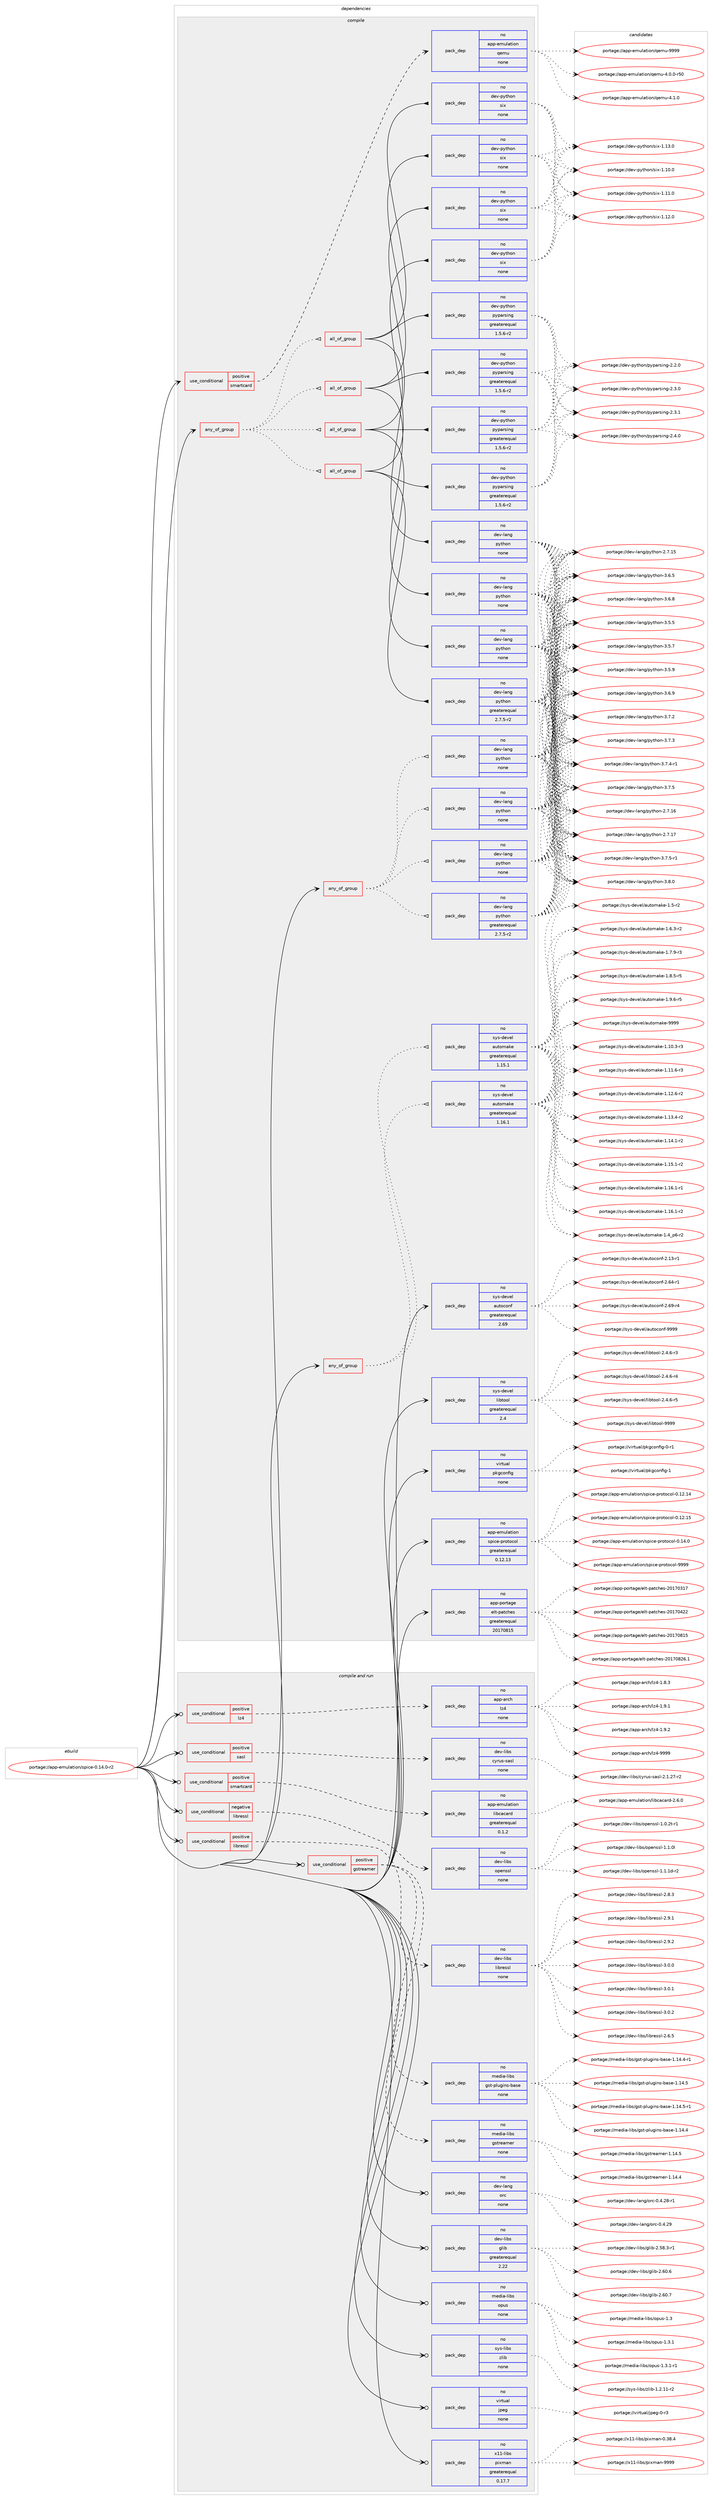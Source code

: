 digraph prolog {

# *************
# Graph options
# *************

newrank=true;
concentrate=true;
compound=true;
graph [rankdir=LR,fontname=Helvetica,fontsize=10,ranksep=1.5];#, ranksep=2.5, nodesep=0.2];
edge  [arrowhead=vee];
node  [fontname=Helvetica,fontsize=10];

# **********
# The ebuild
# **********

subgraph cluster_leftcol {
color=gray;
rank=same;
label=<<i>ebuild</i>>;
id [label="portage://app-emulation/spice-0.14.0-r2", color=red, width=4, href="../app-emulation/spice-0.14.0-r2.svg"];
}

# ****************
# The dependencies
# ****************

subgraph cluster_midcol {
color=gray;
label=<<i>dependencies</i>>;
subgraph cluster_compile {
fillcolor="#eeeeee";
style=filled;
label=<<i>compile</i>>;
subgraph any384 {
dependency23986 [label=<<TABLE BORDER="0" CELLBORDER="1" CELLSPACING="0" CELLPADDING="4"><TR><TD CELLPADDING="10">any_of_group</TD></TR></TABLE>>, shape=none, color=red];subgraph all11 {
dependency23987 [label=<<TABLE BORDER="0" CELLBORDER="1" CELLSPACING="0" CELLPADDING="4"><TR><TD CELLPADDING="10">all_of_group</TD></TR></TABLE>>, shape=none, color=red];subgraph pack17763 {
dependency23988 [label=<<TABLE BORDER="0" CELLBORDER="1" CELLSPACING="0" CELLPADDING="4" WIDTH="220"><TR><TD ROWSPAN="6" CELLPADDING="30">pack_dep</TD></TR><TR><TD WIDTH="110">no</TD></TR><TR><TD>dev-lang</TD></TR><TR><TD>python</TD></TR><TR><TD>none</TD></TR><TR><TD></TD></TR></TABLE>>, shape=none, color=blue];
}
dependency23987:e -> dependency23988:w [weight=20,style="solid",arrowhead="inv"];
subgraph pack17764 {
dependency23989 [label=<<TABLE BORDER="0" CELLBORDER="1" CELLSPACING="0" CELLPADDING="4" WIDTH="220"><TR><TD ROWSPAN="6" CELLPADDING="30">pack_dep</TD></TR><TR><TD WIDTH="110">no</TD></TR><TR><TD>dev-python</TD></TR><TR><TD>pyparsing</TD></TR><TR><TD>greaterequal</TD></TR><TR><TD>1.5.6-r2</TD></TR></TABLE>>, shape=none, color=blue];
}
dependency23987:e -> dependency23989:w [weight=20,style="solid",arrowhead="inv"];
subgraph pack17765 {
dependency23990 [label=<<TABLE BORDER="0" CELLBORDER="1" CELLSPACING="0" CELLPADDING="4" WIDTH="220"><TR><TD ROWSPAN="6" CELLPADDING="30">pack_dep</TD></TR><TR><TD WIDTH="110">no</TD></TR><TR><TD>dev-python</TD></TR><TR><TD>six</TD></TR><TR><TD>none</TD></TR><TR><TD></TD></TR></TABLE>>, shape=none, color=blue];
}
dependency23987:e -> dependency23990:w [weight=20,style="solid",arrowhead="inv"];
}
dependency23986:e -> dependency23987:w [weight=20,style="dotted",arrowhead="oinv"];
subgraph all12 {
dependency23991 [label=<<TABLE BORDER="0" CELLBORDER="1" CELLSPACING="0" CELLPADDING="4"><TR><TD CELLPADDING="10">all_of_group</TD></TR></TABLE>>, shape=none, color=red];subgraph pack17766 {
dependency23992 [label=<<TABLE BORDER="0" CELLBORDER="1" CELLSPACING="0" CELLPADDING="4" WIDTH="220"><TR><TD ROWSPAN="6" CELLPADDING="30">pack_dep</TD></TR><TR><TD WIDTH="110">no</TD></TR><TR><TD>dev-lang</TD></TR><TR><TD>python</TD></TR><TR><TD>none</TD></TR><TR><TD></TD></TR></TABLE>>, shape=none, color=blue];
}
dependency23991:e -> dependency23992:w [weight=20,style="solid",arrowhead="inv"];
subgraph pack17767 {
dependency23993 [label=<<TABLE BORDER="0" CELLBORDER="1" CELLSPACING="0" CELLPADDING="4" WIDTH="220"><TR><TD ROWSPAN="6" CELLPADDING="30">pack_dep</TD></TR><TR><TD WIDTH="110">no</TD></TR><TR><TD>dev-python</TD></TR><TR><TD>pyparsing</TD></TR><TR><TD>greaterequal</TD></TR><TR><TD>1.5.6-r2</TD></TR></TABLE>>, shape=none, color=blue];
}
dependency23991:e -> dependency23993:w [weight=20,style="solid",arrowhead="inv"];
subgraph pack17768 {
dependency23994 [label=<<TABLE BORDER="0" CELLBORDER="1" CELLSPACING="0" CELLPADDING="4" WIDTH="220"><TR><TD ROWSPAN="6" CELLPADDING="30">pack_dep</TD></TR><TR><TD WIDTH="110">no</TD></TR><TR><TD>dev-python</TD></TR><TR><TD>six</TD></TR><TR><TD>none</TD></TR><TR><TD></TD></TR></TABLE>>, shape=none, color=blue];
}
dependency23991:e -> dependency23994:w [weight=20,style="solid",arrowhead="inv"];
}
dependency23986:e -> dependency23991:w [weight=20,style="dotted",arrowhead="oinv"];
subgraph all13 {
dependency23995 [label=<<TABLE BORDER="0" CELLBORDER="1" CELLSPACING="0" CELLPADDING="4"><TR><TD CELLPADDING="10">all_of_group</TD></TR></TABLE>>, shape=none, color=red];subgraph pack17769 {
dependency23996 [label=<<TABLE BORDER="0" CELLBORDER="1" CELLSPACING="0" CELLPADDING="4" WIDTH="220"><TR><TD ROWSPAN="6" CELLPADDING="30">pack_dep</TD></TR><TR><TD WIDTH="110">no</TD></TR><TR><TD>dev-lang</TD></TR><TR><TD>python</TD></TR><TR><TD>none</TD></TR><TR><TD></TD></TR></TABLE>>, shape=none, color=blue];
}
dependency23995:e -> dependency23996:w [weight=20,style="solid",arrowhead="inv"];
subgraph pack17770 {
dependency23997 [label=<<TABLE BORDER="0" CELLBORDER="1" CELLSPACING="0" CELLPADDING="4" WIDTH="220"><TR><TD ROWSPAN="6" CELLPADDING="30">pack_dep</TD></TR><TR><TD WIDTH="110">no</TD></TR><TR><TD>dev-python</TD></TR><TR><TD>pyparsing</TD></TR><TR><TD>greaterequal</TD></TR><TR><TD>1.5.6-r2</TD></TR></TABLE>>, shape=none, color=blue];
}
dependency23995:e -> dependency23997:w [weight=20,style="solid",arrowhead="inv"];
subgraph pack17771 {
dependency23998 [label=<<TABLE BORDER="0" CELLBORDER="1" CELLSPACING="0" CELLPADDING="4" WIDTH="220"><TR><TD ROWSPAN="6" CELLPADDING="30">pack_dep</TD></TR><TR><TD WIDTH="110">no</TD></TR><TR><TD>dev-python</TD></TR><TR><TD>six</TD></TR><TR><TD>none</TD></TR><TR><TD></TD></TR></TABLE>>, shape=none, color=blue];
}
dependency23995:e -> dependency23998:w [weight=20,style="solid",arrowhead="inv"];
}
dependency23986:e -> dependency23995:w [weight=20,style="dotted",arrowhead="oinv"];
subgraph all14 {
dependency23999 [label=<<TABLE BORDER="0" CELLBORDER="1" CELLSPACING="0" CELLPADDING="4"><TR><TD CELLPADDING="10">all_of_group</TD></TR></TABLE>>, shape=none, color=red];subgraph pack17772 {
dependency24000 [label=<<TABLE BORDER="0" CELLBORDER="1" CELLSPACING="0" CELLPADDING="4" WIDTH="220"><TR><TD ROWSPAN="6" CELLPADDING="30">pack_dep</TD></TR><TR><TD WIDTH="110">no</TD></TR><TR><TD>dev-lang</TD></TR><TR><TD>python</TD></TR><TR><TD>greaterequal</TD></TR><TR><TD>2.7.5-r2</TD></TR></TABLE>>, shape=none, color=blue];
}
dependency23999:e -> dependency24000:w [weight=20,style="solid",arrowhead="inv"];
subgraph pack17773 {
dependency24001 [label=<<TABLE BORDER="0" CELLBORDER="1" CELLSPACING="0" CELLPADDING="4" WIDTH="220"><TR><TD ROWSPAN="6" CELLPADDING="30">pack_dep</TD></TR><TR><TD WIDTH="110">no</TD></TR><TR><TD>dev-python</TD></TR><TR><TD>pyparsing</TD></TR><TR><TD>greaterequal</TD></TR><TR><TD>1.5.6-r2</TD></TR></TABLE>>, shape=none, color=blue];
}
dependency23999:e -> dependency24001:w [weight=20,style="solid",arrowhead="inv"];
subgraph pack17774 {
dependency24002 [label=<<TABLE BORDER="0" CELLBORDER="1" CELLSPACING="0" CELLPADDING="4" WIDTH="220"><TR><TD ROWSPAN="6" CELLPADDING="30">pack_dep</TD></TR><TR><TD WIDTH="110">no</TD></TR><TR><TD>dev-python</TD></TR><TR><TD>six</TD></TR><TR><TD>none</TD></TR><TR><TD></TD></TR></TABLE>>, shape=none, color=blue];
}
dependency23999:e -> dependency24002:w [weight=20,style="solid",arrowhead="inv"];
}
dependency23986:e -> dependency23999:w [weight=20,style="dotted",arrowhead="oinv"];
}
id:e -> dependency23986:w [weight=20,style="solid",arrowhead="vee"];
subgraph any385 {
dependency24003 [label=<<TABLE BORDER="0" CELLBORDER="1" CELLSPACING="0" CELLPADDING="4"><TR><TD CELLPADDING="10">any_of_group</TD></TR></TABLE>>, shape=none, color=red];subgraph pack17775 {
dependency24004 [label=<<TABLE BORDER="0" CELLBORDER="1" CELLSPACING="0" CELLPADDING="4" WIDTH="220"><TR><TD ROWSPAN="6" CELLPADDING="30">pack_dep</TD></TR><TR><TD WIDTH="110">no</TD></TR><TR><TD>dev-lang</TD></TR><TR><TD>python</TD></TR><TR><TD>none</TD></TR><TR><TD></TD></TR></TABLE>>, shape=none, color=blue];
}
dependency24003:e -> dependency24004:w [weight=20,style="dotted",arrowhead="oinv"];
subgraph pack17776 {
dependency24005 [label=<<TABLE BORDER="0" CELLBORDER="1" CELLSPACING="0" CELLPADDING="4" WIDTH="220"><TR><TD ROWSPAN="6" CELLPADDING="30">pack_dep</TD></TR><TR><TD WIDTH="110">no</TD></TR><TR><TD>dev-lang</TD></TR><TR><TD>python</TD></TR><TR><TD>none</TD></TR><TR><TD></TD></TR></TABLE>>, shape=none, color=blue];
}
dependency24003:e -> dependency24005:w [weight=20,style="dotted",arrowhead="oinv"];
subgraph pack17777 {
dependency24006 [label=<<TABLE BORDER="0" CELLBORDER="1" CELLSPACING="0" CELLPADDING="4" WIDTH="220"><TR><TD ROWSPAN="6" CELLPADDING="30">pack_dep</TD></TR><TR><TD WIDTH="110">no</TD></TR><TR><TD>dev-lang</TD></TR><TR><TD>python</TD></TR><TR><TD>none</TD></TR><TR><TD></TD></TR></TABLE>>, shape=none, color=blue];
}
dependency24003:e -> dependency24006:w [weight=20,style="dotted",arrowhead="oinv"];
subgraph pack17778 {
dependency24007 [label=<<TABLE BORDER="0" CELLBORDER="1" CELLSPACING="0" CELLPADDING="4" WIDTH="220"><TR><TD ROWSPAN="6" CELLPADDING="30">pack_dep</TD></TR><TR><TD WIDTH="110">no</TD></TR><TR><TD>dev-lang</TD></TR><TR><TD>python</TD></TR><TR><TD>greaterequal</TD></TR><TR><TD>2.7.5-r2</TD></TR></TABLE>>, shape=none, color=blue];
}
dependency24003:e -> dependency24007:w [weight=20,style="dotted",arrowhead="oinv"];
}
id:e -> dependency24003:w [weight=20,style="solid",arrowhead="vee"];
subgraph any386 {
dependency24008 [label=<<TABLE BORDER="0" CELLBORDER="1" CELLSPACING="0" CELLPADDING="4"><TR><TD CELLPADDING="10">any_of_group</TD></TR></TABLE>>, shape=none, color=red];subgraph pack17779 {
dependency24009 [label=<<TABLE BORDER="0" CELLBORDER="1" CELLSPACING="0" CELLPADDING="4" WIDTH="220"><TR><TD ROWSPAN="6" CELLPADDING="30">pack_dep</TD></TR><TR><TD WIDTH="110">no</TD></TR><TR><TD>sys-devel</TD></TR><TR><TD>automake</TD></TR><TR><TD>greaterequal</TD></TR><TR><TD>1.16.1</TD></TR></TABLE>>, shape=none, color=blue];
}
dependency24008:e -> dependency24009:w [weight=20,style="dotted",arrowhead="oinv"];
subgraph pack17780 {
dependency24010 [label=<<TABLE BORDER="0" CELLBORDER="1" CELLSPACING="0" CELLPADDING="4" WIDTH="220"><TR><TD ROWSPAN="6" CELLPADDING="30">pack_dep</TD></TR><TR><TD WIDTH="110">no</TD></TR><TR><TD>sys-devel</TD></TR><TR><TD>automake</TD></TR><TR><TD>greaterequal</TD></TR><TR><TD>1.15.1</TD></TR></TABLE>>, shape=none, color=blue];
}
dependency24008:e -> dependency24010:w [weight=20,style="dotted",arrowhead="oinv"];
}
id:e -> dependency24008:w [weight=20,style="solid",arrowhead="vee"];
subgraph cond5831 {
dependency24011 [label=<<TABLE BORDER="0" CELLBORDER="1" CELLSPACING="0" CELLPADDING="4"><TR><TD ROWSPAN="3" CELLPADDING="10">use_conditional</TD></TR><TR><TD>positive</TD></TR><TR><TD>smartcard</TD></TR></TABLE>>, shape=none, color=red];
subgraph pack17781 {
dependency24012 [label=<<TABLE BORDER="0" CELLBORDER="1" CELLSPACING="0" CELLPADDING="4" WIDTH="220"><TR><TD ROWSPAN="6" CELLPADDING="30">pack_dep</TD></TR><TR><TD WIDTH="110">no</TD></TR><TR><TD>app-emulation</TD></TR><TR><TD>qemu</TD></TR><TR><TD>none</TD></TR><TR><TD></TD></TR></TABLE>>, shape=none, color=blue];
}
dependency24011:e -> dependency24012:w [weight=20,style="dashed",arrowhead="vee"];
}
id:e -> dependency24011:w [weight=20,style="solid",arrowhead="vee"];
subgraph pack17782 {
dependency24013 [label=<<TABLE BORDER="0" CELLBORDER="1" CELLSPACING="0" CELLPADDING="4" WIDTH="220"><TR><TD ROWSPAN="6" CELLPADDING="30">pack_dep</TD></TR><TR><TD WIDTH="110">no</TD></TR><TR><TD>app-emulation</TD></TR><TR><TD>spice-protocol</TD></TR><TR><TD>greaterequal</TD></TR><TR><TD>0.12.13</TD></TR></TABLE>>, shape=none, color=blue];
}
id:e -> dependency24013:w [weight=20,style="solid",arrowhead="vee"];
subgraph pack17783 {
dependency24014 [label=<<TABLE BORDER="0" CELLBORDER="1" CELLSPACING="0" CELLPADDING="4" WIDTH="220"><TR><TD ROWSPAN="6" CELLPADDING="30">pack_dep</TD></TR><TR><TD WIDTH="110">no</TD></TR><TR><TD>app-portage</TD></TR><TR><TD>elt-patches</TD></TR><TR><TD>greaterequal</TD></TR><TR><TD>20170815</TD></TR></TABLE>>, shape=none, color=blue];
}
id:e -> dependency24014:w [weight=20,style="solid",arrowhead="vee"];
subgraph pack17784 {
dependency24015 [label=<<TABLE BORDER="0" CELLBORDER="1" CELLSPACING="0" CELLPADDING="4" WIDTH="220"><TR><TD ROWSPAN="6" CELLPADDING="30">pack_dep</TD></TR><TR><TD WIDTH="110">no</TD></TR><TR><TD>sys-devel</TD></TR><TR><TD>autoconf</TD></TR><TR><TD>greaterequal</TD></TR><TR><TD>2.69</TD></TR></TABLE>>, shape=none, color=blue];
}
id:e -> dependency24015:w [weight=20,style="solid",arrowhead="vee"];
subgraph pack17785 {
dependency24016 [label=<<TABLE BORDER="0" CELLBORDER="1" CELLSPACING="0" CELLPADDING="4" WIDTH="220"><TR><TD ROWSPAN="6" CELLPADDING="30">pack_dep</TD></TR><TR><TD WIDTH="110">no</TD></TR><TR><TD>sys-devel</TD></TR><TR><TD>libtool</TD></TR><TR><TD>greaterequal</TD></TR><TR><TD>2.4</TD></TR></TABLE>>, shape=none, color=blue];
}
id:e -> dependency24016:w [weight=20,style="solid",arrowhead="vee"];
subgraph pack17786 {
dependency24017 [label=<<TABLE BORDER="0" CELLBORDER="1" CELLSPACING="0" CELLPADDING="4" WIDTH="220"><TR><TD ROWSPAN="6" CELLPADDING="30">pack_dep</TD></TR><TR><TD WIDTH="110">no</TD></TR><TR><TD>virtual</TD></TR><TR><TD>pkgconfig</TD></TR><TR><TD>none</TD></TR><TR><TD></TD></TR></TABLE>>, shape=none, color=blue];
}
id:e -> dependency24017:w [weight=20,style="solid",arrowhead="vee"];
}
subgraph cluster_compileandrun {
fillcolor="#eeeeee";
style=filled;
label=<<i>compile and run</i>>;
subgraph cond5832 {
dependency24018 [label=<<TABLE BORDER="0" CELLBORDER="1" CELLSPACING="0" CELLPADDING="4"><TR><TD ROWSPAN="3" CELLPADDING="10">use_conditional</TD></TR><TR><TD>negative</TD></TR><TR><TD>libressl</TD></TR></TABLE>>, shape=none, color=red];
subgraph pack17787 {
dependency24019 [label=<<TABLE BORDER="0" CELLBORDER="1" CELLSPACING="0" CELLPADDING="4" WIDTH="220"><TR><TD ROWSPAN="6" CELLPADDING="30">pack_dep</TD></TR><TR><TD WIDTH="110">no</TD></TR><TR><TD>dev-libs</TD></TR><TR><TD>openssl</TD></TR><TR><TD>none</TD></TR><TR><TD></TD></TR></TABLE>>, shape=none, color=blue];
}
dependency24018:e -> dependency24019:w [weight=20,style="dashed",arrowhead="vee"];
}
id:e -> dependency24018:w [weight=20,style="solid",arrowhead="odotvee"];
subgraph cond5833 {
dependency24020 [label=<<TABLE BORDER="0" CELLBORDER="1" CELLSPACING="0" CELLPADDING="4"><TR><TD ROWSPAN="3" CELLPADDING="10">use_conditional</TD></TR><TR><TD>positive</TD></TR><TR><TD>gstreamer</TD></TR></TABLE>>, shape=none, color=red];
subgraph pack17788 {
dependency24021 [label=<<TABLE BORDER="0" CELLBORDER="1" CELLSPACING="0" CELLPADDING="4" WIDTH="220"><TR><TD ROWSPAN="6" CELLPADDING="30">pack_dep</TD></TR><TR><TD WIDTH="110">no</TD></TR><TR><TD>media-libs</TD></TR><TR><TD>gstreamer</TD></TR><TR><TD>none</TD></TR><TR><TD></TD></TR></TABLE>>, shape=none, color=blue];
}
dependency24020:e -> dependency24021:w [weight=20,style="dashed",arrowhead="vee"];
subgraph pack17789 {
dependency24022 [label=<<TABLE BORDER="0" CELLBORDER="1" CELLSPACING="0" CELLPADDING="4" WIDTH="220"><TR><TD ROWSPAN="6" CELLPADDING="30">pack_dep</TD></TR><TR><TD WIDTH="110">no</TD></TR><TR><TD>media-libs</TD></TR><TR><TD>gst-plugins-base</TD></TR><TR><TD>none</TD></TR><TR><TD></TD></TR></TABLE>>, shape=none, color=blue];
}
dependency24020:e -> dependency24022:w [weight=20,style="dashed",arrowhead="vee"];
}
id:e -> dependency24020:w [weight=20,style="solid",arrowhead="odotvee"];
subgraph cond5834 {
dependency24023 [label=<<TABLE BORDER="0" CELLBORDER="1" CELLSPACING="0" CELLPADDING="4"><TR><TD ROWSPAN="3" CELLPADDING="10">use_conditional</TD></TR><TR><TD>positive</TD></TR><TR><TD>libressl</TD></TR></TABLE>>, shape=none, color=red];
subgraph pack17790 {
dependency24024 [label=<<TABLE BORDER="0" CELLBORDER="1" CELLSPACING="0" CELLPADDING="4" WIDTH="220"><TR><TD ROWSPAN="6" CELLPADDING="30">pack_dep</TD></TR><TR><TD WIDTH="110">no</TD></TR><TR><TD>dev-libs</TD></TR><TR><TD>libressl</TD></TR><TR><TD>none</TD></TR><TR><TD></TD></TR></TABLE>>, shape=none, color=blue];
}
dependency24023:e -> dependency24024:w [weight=20,style="dashed",arrowhead="vee"];
}
id:e -> dependency24023:w [weight=20,style="solid",arrowhead="odotvee"];
subgraph cond5835 {
dependency24025 [label=<<TABLE BORDER="0" CELLBORDER="1" CELLSPACING="0" CELLPADDING="4"><TR><TD ROWSPAN="3" CELLPADDING="10">use_conditional</TD></TR><TR><TD>positive</TD></TR><TR><TD>lz4</TD></TR></TABLE>>, shape=none, color=red];
subgraph pack17791 {
dependency24026 [label=<<TABLE BORDER="0" CELLBORDER="1" CELLSPACING="0" CELLPADDING="4" WIDTH="220"><TR><TD ROWSPAN="6" CELLPADDING="30">pack_dep</TD></TR><TR><TD WIDTH="110">no</TD></TR><TR><TD>app-arch</TD></TR><TR><TD>lz4</TD></TR><TR><TD>none</TD></TR><TR><TD></TD></TR></TABLE>>, shape=none, color=blue];
}
dependency24025:e -> dependency24026:w [weight=20,style="dashed",arrowhead="vee"];
}
id:e -> dependency24025:w [weight=20,style="solid",arrowhead="odotvee"];
subgraph cond5836 {
dependency24027 [label=<<TABLE BORDER="0" CELLBORDER="1" CELLSPACING="0" CELLPADDING="4"><TR><TD ROWSPAN="3" CELLPADDING="10">use_conditional</TD></TR><TR><TD>positive</TD></TR><TR><TD>sasl</TD></TR></TABLE>>, shape=none, color=red];
subgraph pack17792 {
dependency24028 [label=<<TABLE BORDER="0" CELLBORDER="1" CELLSPACING="0" CELLPADDING="4" WIDTH="220"><TR><TD ROWSPAN="6" CELLPADDING="30">pack_dep</TD></TR><TR><TD WIDTH="110">no</TD></TR><TR><TD>dev-libs</TD></TR><TR><TD>cyrus-sasl</TD></TR><TR><TD>none</TD></TR><TR><TD></TD></TR></TABLE>>, shape=none, color=blue];
}
dependency24027:e -> dependency24028:w [weight=20,style="dashed",arrowhead="vee"];
}
id:e -> dependency24027:w [weight=20,style="solid",arrowhead="odotvee"];
subgraph cond5837 {
dependency24029 [label=<<TABLE BORDER="0" CELLBORDER="1" CELLSPACING="0" CELLPADDING="4"><TR><TD ROWSPAN="3" CELLPADDING="10">use_conditional</TD></TR><TR><TD>positive</TD></TR><TR><TD>smartcard</TD></TR></TABLE>>, shape=none, color=red];
subgraph pack17793 {
dependency24030 [label=<<TABLE BORDER="0" CELLBORDER="1" CELLSPACING="0" CELLPADDING="4" WIDTH="220"><TR><TD ROWSPAN="6" CELLPADDING="30">pack_dep</TD></TR><TR><TD WIDTH="110">no</TD></TR><TR><TD>app-emulation</TD></TR><TR><TD>libcacard</TD></TR><TR><TD>greaterequal</TD></TR><TR><TD>0.1.2</TD></TR></TABLE>>, shape=none, color=blue];
}
dependency24029:e -> dependency24030:w [weight=20,style="dashed",arrowhead="vee"];
}
id:e -> dependency24029:w [weight=20,style="solid",arrowhead="odotvee"];
subgraph pack17794 {
dependency24031 [label=<<TABLE BORDER="0" CELLBORDER="1" CELLSPACING="0" CELLPADDING="4" WIDTH="220"><TR><TD ROWSPAN="6" CELLPADDING="30">pack_dep</TD></TR><TR><TD WIDTH="110">no</TD></TR><TR><TD>dev-lang</TD></TR><TR><TD>orc</TD></TR><TR><TD>none</TD></TR><TR><TD></TD></TR></TABLE>>, shape=none, color=blue];
}
id:e -> dependency24031:w [weight=20,style="solid",arrowhead="odotvee"];
subgraph pack17795 {
dependency24032 [label=<<TABLE BORDER="0" CELLBORDER="1" CELLSPACING="0" CELLPADDING="4" WIDTH="220"><TR><TD ROWSPAN="6" CELLPADDING="30">pack_dep</TD></TR><TR><TD WIDTH="110">no</TD></TR><TR><TD>dev-libs</TD></TR><TR><TD>glib</TD></TR><TR><TD>greaterequal</TD></TR><TR><TD>2.22</TD></TR></TABLE>>, shape=none, color=blue];
}
id:e -> dependency24032:w [weight=20,style="solid",arrowhead="odotvee"];
subgraph pack17796 {
dependency24033 [label=<<TABLE BORDER="0" CELLBORDER="1" CELLSPACING="0" CELLPADDING="4" WIDTH="220"><TR><TD ROWSPAN="6" CELLPADDING="30">pack_dep</TD></TR><TR><TD WIDTH="110">no</TD></TR><TR><TD>media-libs</TD></TR><TR><TD>opus</TD></TR><TR><TD>none</TD></TR><TR><TD></TD></TR></TABLE>>, shape=none, color=blue];
}
id:e -> dependency24033:w [weight=20,style="solid",arrowhead="odotvee"];
subgraph pack17797 {
dependency24034 [label=<<TABLE BORDER="0" CELLBORDER="1" CELLSPACING="0" CELLPADDING="4" WIDTH="220"><TR><TD ROWSPAN="6" CELLPADDING="30">pack_dep</TD></TR><TR><TD WIDTH="110">no</TD></TR><TR><TD>sys-libs</TD></TR><TR><TD>zlib</TD></TR><TR><TD>none</TD></TR><TR><TD></TD></TR></TABLE>>, shape=none, color=blue];
}
id:e -> dependency24034:w [weight=20,style="solid",arrowhead="odotvee"];
subgraph pack17798 {
dependency24035 [label=<<TABLE BORDER="0" CELLBORDER="1" CELLSPACING="0" CELLPADDING="4" WIDTH="220"><TR><TD ROWSPAN="6" CELLPADDING="30">pack_dep</TD></TR><TR><TD WIDTH="110">no</TD></TR><TR><TD>virtual</TD></TR><TR><TD>jpeg</TD></TR><TR><TD>none</TD></TR><TR><TD></TD></TR></TABLE>>, shape=none, color=blue];
}
id:e -> dependency24035:w [weight=20,style="solid",arrowhead="odotvee"];
subgraph pack17799 {
dependency24036 [label=<<TABLE BORDER="0" CELLBORDER="1" CELLSPACING="0" CELLPADDING="4" WIDTH="220"><TR><TD ROWSPAN="6" CELLPADDING="30">pack_dep</TD></TR><TR><TD WIDTH="110">no</TD></TR><TR><TD>x11-libs</TD></TR><TR><TD>pixman</TD></TR><TR><TD>greaterequal</TD></TR><TR><TD>0.17.7</TD></TR></TABLE>>, shape=none, color=blue];
}
id:e -> dependency24036:w [weight=20,style="solid",arrowhead="odotvee"];
}
subgraph cluster_run {
fillcolor="#eeeeee";
style=filled;
label=<<i>run</i>>;
}
}

# **************
# The candidates
# **************

subgraph cluster_choices {
rank=same;
color=gray;
label=<<i>candidates</i>>;

subgraph choice17763 {
color=black;
nodesep=1;
choiceportage10010111845108971101034711212111610411111045504655464953 [label="portage://dev-lang/python-2.7.15", color=red, width=4,href="../dev-lang/python-2.7.15.svg"];
choiceportage10010111845108971101034711212111610411111045504655464954 [label="portage://dev-lang/python-2.7.16", color=red, width=4,href="../dev-lang/python-2.7.16.svg"];
choiceportage10010111845108971101034711212111610411111045504655464955 [label="portage://dev-lang/python-2.7.17", color=red, width=4,href="../dev-lang/python-2.7.17.svg"];
choiceportage100101118451089711010347112121116104111110455146534653 [label="portage://dev-lang/python-3.5.5", color=red, width=4,href="../dev-lang/python-3.5.5.svg"];
choiceportage100101118451089711010347112121116104111110455146534655 [label="portage://dev-lang/python-3.5.7", color=red, width=4,href="../dev-lang/python-3.5.7.svg"];
choiceportage100101118451089711010347112121116104111110455146534657 [label="portage://dev-lang/python-3.5.9", color=red, width=4,href="../dev-lang/python-3.5.9.svg"];
choiceportage100101118451089711010347112121116104111110455146544653 [label="portage://dev-lang/python-3.6.5", color=red, width=4,href="../dev-lang/python-3.6.5.svg"];
choiceportage100101118451089711010347112121116104111110455146544656 [label="portage://dev-lang/python-3.6.8", color=red, width=4,href="../dev-lang/python-3.6.8.svg"];
choiceportage100101118451089711010347112121116104111110455146544657 [label="portage://dev-lang/python-3.6.9", color=red, width=4,href="../dev-lang/python-3.6.9.svg"];
choiceportage100101118451089711010347112121116104111110455146554650 [label="portage://dev-lang/python-3.7.2", color=red, width=4,href="../dev-lang/python-3.7.2.svg"];
choiceportage100101118451089711010347112121116104111110455146554651 [label="portage://dev-lang/python-3.7.3", color=red, width=4,href="../dev-lang/python-3.7.3.svg"];
choiceportage1001011184510897110103471121211161041111104551465546524511449 [label="portage://dev-lang/python-3.7.4-r1", color=red, width=4,href="../dev-lang/python-3.7.4-r1.svg"];
choiceportage100101118451089711010347112121116104111110455146554653 [label="portage://dev-lang/python-3.7.5", color=red, width=4,href="../dev-lang/python-3.7.5.svg"];
choiceportage1001011184510897110103471121211161041111104551465546534511449 [label="portage://dev-lang/python-3.7.5-r1", color=red, width=4,href="../dev-lang/python-3.7.5-r1.svg"];
choiceportage100101118451089711010347112121116104111110455146564648 [label="portage://dev-lang/python-3.8.0", color=red, width=4,href="../dev-lang/python-3.8.0.svg"];
dependency23988:e -> choiceportage10010111845108971101034711212111610411111045504655464953:w [style=dotted,weight="100"];
dependency23988:e -> choiceportage10010111845108971101034711212111610411111045504655464954:w [style=dotted,weight="100"];
dependency23988:e -> choiceportage10010111845108971101034711212111610411111045504655464955:w [style=dotted,weight="100"];
dependency23988:e -> choiceportage100101118451089711010347112121116104111110455146534653:w [style=dotted,weight="100"];
dependency23988:e -> choiceportage100101118451089711010347112121116104111110455146534655:w [style=dotted,weight="100"];
dependency23988:e -> choiceportage100101118451089711010347112121116104111110455146534657:w [style=dotted,weight="100"];
dependency23988:e -> choiceportage100101118451089711010347112121116104111110455146544653:w [style=dotted,weight="100"];
dependency23988:e -> choiceportage100101118451089711010347112121116104111110455146544656:w [style=dotted,weight="100"];
dependency23988:e -> choiceportage100101118451089711010347112121116104111110455146544657:w [style=dotted,weight="100"];
dependency23988:e -> choiceportage100101118451089711010347112121116104111110455146554650:w [style=dotted,weight="100"];
dependency23988:e -> choiceportage100101118451089711010347112121116104111110455146554651:w [style=dotted,weight="100"];
dependency23988:e -> choiceportage1001011184510897110103471121211161041111104551465546524511449:w [style=dotted,weight="100"];
dependency23988:e -> choiceportage100101118451089711010347112121116104111110455146554653:w [style=dotted,weight="100"];
dependency23988:e -> choiceportage1001011184510897110103471121211161041111104551465546534511449:w [style=dotted,weight="100"];
dependency23988:e -> choiceportage100101118451089711010347112121116104111110455146564648:w [style=dotted,weight="100"];
}
subgraph choice17764 {
color=black;
nodesep=1;
choiceportage100101118451121211161041111104711212111297114115105110103455046504648 [label="portage://dev-python/pyparsing-2.2.0", color=red, width=4,href="../dev-python/pyparsing-2.2.0.svg"];
choiceportage100101118451121211161041111104711212111297114115105110103455046514648 [label="portage://dev-python/pyparsing-2.3.0", color=red, width=4,href="../dev-python/pyparsing-2.3.0.svg"];
choiceportage100101118451121211161041111104711212111297114115105110103455046514649 [label="portage://dev-python/pyparsing-2.3.1", color=red, width=4,href="../dev-python/pyparsing-2.3.1.svg"];
choiceportage100101118451121211161041111104711212111297114115105110103455046524648 [label="portage://dev-python/pyparsing-2.4.0", color=red, width=4,href="../dev-python/pyparsing-2.4.0.svg"];
dependency23989:e -> choiceportage100101118451121211161041111104711212111297114115105110103455046504648:w [style=dotted,weight="100"];
dependency23989:e -> choiceportage100101118451121211161041111104711212111297114115105110103455046514648:w [style=dotted,weight="100"];
dependency23989:e -> choiceportage100101118451121211161041111104711212111297114115105110103455046514649:w [style=dotted,weight="100"];
dependency23989:e -> choiceportage100101118451121211161041111104711212111297114115105110103455046524648:w [style=dotted,weight="100"];
}
subgraph choice17765 {
color=black;
nodesep=1;
choiceportage100101118451121211161041111104711510512045494649484648 [label="portage://dev-python/six-1.10.0", color=red, width=4,href="../dev-python/six-1.10.0.svg"];
choiceportage100101118451121211161041111104711510512045494649494648 [label="portage://dev-python/six-1.11.0", color=red, width=4,href="../dev-python/six-1.11.0.svg"];
choiceportage100101118451121211161041111104711510512045494649504648 [label="portage://dev-python/six-1.12.0", color=red, width=4,href="../dev-python/six-1.12.0.svg"];
choiceportage100101118451121211161041111104711510512045494649514648 [label="portage://dev-python/six-1.13.0", color=red, width=4,href="../dev-python/six-1.13.0.svg"];
dependency23990:e -> choiceportage100101118451121211161041111104711510512045494649484648:w [style=dotted,weight="100"];
dependency23990:e -> choiceportage100101118451121211161041111104711510512045494649494648:w [style=dotted,weight="100"];
dependency23990:e -> choiceportage100101118451121211161041111104711510512045494649504648:w [style=dotted,weight="100"];
dependency23990:e -> choiceportage100101118451121211161041111104711510512045494649514648:w [style=dotted,weight="100"];
}
subgraph choice17766 {
color=black;
nodesep=1;
choiceportage10010111845108971101034711212111610411111045504655464953 [label="portage://dev-lang/python-2.7.15", color=red, width=4,href="../dev-lang/python-2.7.15.svg"];
choiceportage10010111845108971101034711212111610411111045504655464954 [label="portage://dev-lang/python-2.7.16", color=red, width=4,href="../dev-lang/python-2.7.16.svg"];
choiceportage10010111845108971101034711212111610411111045504655464955 [label="portage://dev-lang/python-2.7.17", color=red, width=4,href="../dev-lang/python-2.7.17.svg"];
choiceportage100101118451089711010347112121116104111110455146534653 [label="portage://dev-lang/python-3.5.5", color=red, width=4,href="../dev-lang/python-3.5.5.svg"];
choiceportage100101118451089711010347112121116104111110455146534655 [label="portage://dev-lang/python-3.5.7", color=red, width=4,href="../dev-lang/python-3.5.7.svg"];
choiceportage100101118451089711010347112121116104111110455146534657 [label="portage://dev-lang/python-3.5.9", color=red, width=4,href="../dev-lang/python-3.5.9.svg"];
choiceportage100101118451089711010347112121116104111110455146544653 [label="portage://dev-lang/python-3.6.5", color=red, width=4,href="../dev-lang/python-3.6.5.svg"];
choiceportage100101118451089711010347112121116104111110455146544656 [label="portage://dev-lang/python-3.6.8", color=red, width=4,href="../dev-lang/python-3.6.8.svg"];
choiceportage100101118451089711010347112121116104111110455146544657 [label="portage://dev-lang/python-3.6.9", color=red, width=4,href="../dev-lang/python-3.6.9.svg"];
choiceportage100101118451089711010347112121116104111110455146554650 [label="portage://dev-lang/python-3.7.2", color=red, width=4,href="../dev-lang/python-3.7.2.svg"];
choiceportage100101118451089711010347112121116104111110455146554651 [label="portage://dev-lang/python-3.7.3", color=red, width=4,href="../dev-lang/python-3.7.3.svg"];
choiceportage1001011184510897110103471121211161041111104551465546524511449 [label="portage://dev-lang/python-3.7.4-r1", color=red, width=4,href="../dev-lang/python-3.7.4-r1.svg"];
choiceportage100101118451089711010347112121116104111110455146554653 [label="portage://dev-lang/python-3.7.5", color=red, width=4,href="../dev-lang/python-3.7.5.svg"];
choiceportage1001011184510897110103471121211161041111104551465546534511449 [label="portage://dev-lang/python-3.7.5-r1", color=red, width=4,href="../dev-lang/python-3.7.5-r1.svg"];
choiceportage100101118451089711010347112121116104111110455146564648 [label="portage://dev-lang/python-3.8.0", color=red, width=4,href="../dev-lang/python-3.8.0.svg"];
dependency23992:e -> choiceportage10010111845108971101034711212111610411111045504655464953:w [style=dotted,weight="100"];
dependency23992:e -> choiceportage10010111845108971101034711212111610411111045504655464954:w [style=dotted,weight="100"];
dependency23992:e -> choiceportage10010111845108971101034711212111610411111045504655464955:w [style=dotted,weight="100"];
dependency23992:e -> choiceportage100101118451089711010347112121116104111110455146534653:w [style=dotted,weight="100"];
dependency23992:e -> choiceportage100101118451089711010347112121116104111110455146534655:w [style=dotted,weight="100"];
dependency23992:e -> choiceportage100101118451089711010347112121116104111110455146534657:w [style=dotted,weight="100"];
dependency23992:e -> choiceportage100101118451089711010347112121116104111110455146544653:w [style=dotted,weight="100"];
dependency23992:e -> choiceportage100101118451089711010347112121116104111110455146544656:w [style=dotted,weight="100"];
dependency23992:e -> choiceportage100101118451089711010347112121116104111110455146544657:w [style=dotted,weight="100"];
dependency23992:e -> choiceportage100101118451089711010347112121116104111110455146554650:w [style=dotted,weight="100"];
dependency23992:e -> choiceportage100101118451089711010347112121116104111110455146554651:w [style=dotted,weight="100"];
dependency23992:e -> choiceportage1001011184510897110103471121211161041111104551465546524511449:w [style=dotted,weight="100"];
dependency23992:e -> choiceportage100101118451089711010347112121116104111110455146554653:w [style=dotted,weight="100"];
dependency23992:e -> choiceportage1001011184510897110103471121211161041111104551465546534511449:w [style=dotted,weight="100"];
dependency23992:e -> choiceportage100101118451089711010347112121116104111110455146564648:w [style=dotted,weight="100"];
}
subgraph choice17767 {
color=black;
nodesep=1;
choiceportage100101118451121211161041111104711212111297114115105110103455046504648 [label="portage://dev-python/pyparsing-2.2.0", color=red, width=4,href="../dev-python/pyparsing-2.2.0.svg"];
choiceportage100101118451121211161041111104711212111297114115105110103455046514648 [label="portage://dev-python/pyparsing-2.3.0", color=red, width=4,href="../dev-python/pyparsing-2.3.0.svg"];
choiceportage100101118451121211161041111104711212111297114115105110103455046514649 [label="portage://dev-python/pyparsing-2.3.1", color=red, width=4,href="../dev-python/pyparsing-2.3.1.svg"];
choiceportage100101118451121211161041111104711212111297114115105110103455046524648 [label="portage://dev-python/pyparsing-2.4.0", color=red, width=4,href="../dev-python/pyparsing-2.4.0.svg"];
dependency23993:e -> choiceportage100101118451121211161041111104711212111297114115105110103455046504648:w [style=dotted,weight="100"];
dependency23993:e -> choiceportage100101118451121211161041111104711212111297114115105110103455046514648:w [style=dotted,weight="100"];
dependency23993:e -> choiceportage100101118451121211161041111104711212111297114115105110103455046514649:w [style=dotted,weight="100"];
dependency23993:e -> choiceportage100101118451121211161041111104711212111297114115105110103455046524648:w [style=dotted,weight="100"];
}
subgraph choice17768 {
color=black;
nodesep=1;
choiceportage100101118451121211161041111104711510512045494649484648 [label="portage://dev-python/six-1.10.0", color=red, width=4,href="../dev-python/six-1.10.0.svg"];
choiceportage100101118451121211161041111104711510512045494649494648 [label="portage://dev-python/six-1.11.0", color=red, width=4,href="../dev-python/six-1.11.0.svg"];
choiceportage100101118451121211161041111104711510512045494649504648 [label="portage://dev-python/six-1.12.0", color=red, width=4,href="../dev-python/six-1.12.0.svg"];
choiceportage100101118451121211161041111104711510512045494649514648 [label="portage://dev-python/six-1.13.0", color=red, width=4,href="../dev-python/six-1.13.0.svg"];
dependency23994:e -> choiceportage100101118451121211161041111104711510512045494649484648:w [style=dotted,weight="100"];
dependency23994:e -> choiceportage100101118451121211161041111104711510512045494649494648:w [style=dotted,weight="100"];
dependency23994:e -> choiceportage100101118451121211161041111104711510512045494649504648:w [style=dotted,weight="100"];
dependency23994:e -> choiceportage100101118451121211161041111104711510512045494649514648:w [style=dotted,weight="100"];
}
subgraph choice17769 {
color=black;
nodesep=1;
choiceportage10010111845108971101034711212111610411111045504655464953 [label="portage://dev-lang/python-2.7.15", color=red, width=4,href="../dev-lang/python-2.7.15.svg"];
choiceportage10010111845108971101034711212111610411111045504655464954 [label="portage://dev-lang/python-2.7.16", color=red, width=4,href="../dev-lang/python-2.7.16.svg"];
choiceportage10010111845108971101034711212111610411111045504655464955 [label="portage://dev-lang/python-2.7.17", color=red, width=4,href="../dev-lang/python-2.7.17.svg"];
choiceportage100101118451089711010347112121116104111110455146534653 [label="portage://dev-lang/python-3.5.5", color=red, width=4,href="../dev-lang/python-3.5.5.svg"];
choiceportage100101118451089711010347112121116104111110455146534655 [label="portage://dev-lang/python-3.5.7", color=red, width=4,href="../dev-lang/python-3.5.7.svg"];
choiceportage100101118451089711010347112121116104111110455146534657 [label="portage://dev-lang/python-3.5.9", color=red, width=4,href="../dev-lang/python-3.5.9.svg"];
choiceportage100101118451089711010347112121116104111110455146544653 [label="portage://dev-lang/python-3.6.5", color=red, width=4,href="../dev-lang/python-3.6.5.svg"];
choiceportage100101118451089711010347112121116104111110455146544656 [label="portage://dev-lang/python-3.6.8", color=red, width=4,href="../dev-lang/python-3.6.8.svg"];
choiceportage100101118451089711010347112121116104111110455146544657 [label="portage://dev-lang/python-3.6.9", color=red, width=4,href="../dev-lang/python-3.6.9.svg"];
choiceportage100101118451089711010347112121116104111110455146554650 [label="portage://dev-lang/python-3.7.2", color=red, width=4,href="../dev-lang/python-3.7.2.svg"];
choiceportage100101118451089711010347112121116104111110455146554651 [label="portage://dev-lang/python-3.7.3", color=red, width=4,href="../dev-lang/python-3.7.3.svg"];
choiceportage1001011184510897110103471121211161041111104551465546524511449 [label="portage://dev-lang/python-3.7.4-r1", color=red, width=4,href="../dev-lang/python-3.7.4-r1.svg"];
choiceportage100101118451089711010347112121116104111110455146554653 [label="portage://dev-lang/python-3.7.5", color=red, width=4,href="../dev-lang/python-3.7.5.svg"];
choiceportage1001011184510897110103471121211161041111104551465546534511449 [label="portage://dev-lang/python-3.7.5-r1", color=red, width=4,href="../dev-lang/python-3.7.5-r1.svg"];
choiceportage100101118451089711010347112121116104111110455146564648 [label="portage://dev-lang/python-3.8.0", color=red, width=4,href="../dev-lang/python-3.8.0.svg"];
dependency23996:e -> choiceportage10010111845108971101034711212111610411111045504655464953:w [style=dotted,weight="100"];
dependency23996:e -> choiceportage10010111845108971101034711212111610411111045504655464954:w [style=dotted,weight="100"];
dependency23996:e -> choiceportage10010111845108971101034711212111610411111045504655464955:w [style=dotted,weight="100"];
dependency23996:e -> choiceportage100101118451089711010347112121116104111110455146534653:w [style=dotted,weight="100"];
dependency23996:e -> choiceportage100101118451089711010347112121116104111110455146534655:w [style=dotted,weight="100"];
dependency23996:e -> choiceportage100101118451089711010347112121116104111110455146534657:w [style=dotted,weight="100"];
dependency23996:e -> choiceportage100101118451089711010347112121116104111110455146544653:w [style=dotted,weight="100"];
dependency23996:e -> choiceportage100101118451089711010347112121116104111110455146544656:w [style=dotted,weight="100"];
dependency23996:e -> choiceportage100101118451089711010347112121116104111110455146544657:w [style=dotted,weight="100"];
dependency23996:e -> choiceportage100101118451089711010347112121116104111110455146554650:w [style=dotted,weight="100"];
dependency23996:e -> choiceportage100101118451089711010347112121116104111110455146554651:w [style=dotted,weight="100"];
dependency23996:e -> choiceportage1001011184510897110103471121211161041111104551465546524511449:w [style=dotted,weight="100"];
dependency23996:e -> choiceportage100101118451089711010347112121116104111110455146554653:w [style=dotted,weight="100"];
dependency23996:e -> choiceportage1001011184510897110103471121211161041111104551465546534511449:w [style=dotted,weight="100"];
dependency23996:e -> choiceportage100101118451089711010347112121116104111110455146564648:w [style=dotted,weight="100"];
}
subgraph choice17770 {
color=black;
nodesep=1;
choiceportage100101118451121211161041111104711212111297114115105110103455046504648 [label="portage://dev-python/pyparsing-2.2.0", color=red, width=4,href="../dev-python/pyparsing-2.2.0.svg"];
choiceportage100101118451121211161041111104711212111297114115105110103455046514648 [label="portage://dev-python/pyparsing-2.3.0", color=red, width=4,href="../dev-python/pyparsing-2.3.0.svg"];
choiceportage100101118451121211161041111104711212111297114115105110103455046514649 [label="portage://dev-python/pyparsing-2.3.1", color=red, width=4,href="../dev-python/pyparsing-2.3.1.svg"];
choiceportage100101118451121211161041111104711212111297114115105110103455046524648 [label="portage://dev-python/pyparsing-2.4.0", color=red, width=4,href="../dev-python/pyparsing-2.4.0.svg"];
dependency23997:e -> choiceportage100101118451121211161041111104711212111297114115105110103455046504648:w [style=dotted,weight="100"];
dependency23997:e -> choiceportage100101118451121211161041111104711212111297114115105110103455046514648:w [style=dotted,weight="100"];
dependency23997:e -> choiceportage100101118451121211161041111104711212111297114115105110103455046514649:w [style=dotted,weight="100"];
dependency23997:e -> choiceportage100101118451121211161041111104711212111297114115105110103455046524648:w [style=dotted,weight="100"];
}
subgraph choice17771 {
color=black;
nodesep=1;
choiceportage100101118451121211161041111104711510512045494649484648 [label="portage://dev-python/six-1.10.0", color=red, width=4,href="../dev-python/six-1.10.0.svg"];
choiceportage100101118451121211161041111104711510512045494649494648 [label="portage://dev-python/six-1.11.0", color=red, width=4,href="../dev-python/six-1.11.0.svg"];
choiceportage100101118451121211161041111104711510512045494649504648 [label="portage://dev-python/six-1.12.0", color=red, width=4,href="../dev-python/six-1.12.0.svg"];
choiceportage100101118451121211161041111104711510512045494649514648 [label="portage://dev-python/six-1.13.0", color=red, width=4,href="../dev-python/six-1.13.0.svg"];
dependency23998:e -> choiceportage100101118451121211161041111104711510512045494649484648:w [style=dotted,weight="100"];
dependency23998:e -> choiceportage100101118451121211161041111104711510512045494649494648:w [style=dotted,weight="100"];
dependency23998:e -> choiceportage100101118451121211161041111104711510512045494649504648:w [style=dotted,weight="100"];
dependency23998:e -> choiceportage100101118451121211161041111104711510512045494649514648:w [style=dotted,weight="100"];
}
subgraph choice17772 {
color=black;
nodesep=1;
choiceportage10010111845108971101034711212111610411111045504655464953 [label="portage://dev-lang/python-2.7.15", color=red, width=4,href="../dev-lang/python-2.7.15.svg"];
choiceportage10010111845108971101034711212111610411111045504655464954 [label="portage://dev-lang/python-2.7.16", color=red, width=4,href="../dev-lang/python-2.7.16.svg"];
choiceportage10010111845108971101034711212111610411111045504655464955 [label="portage://dev-lang/python-2.7.17", color=red, width=4,href="../dev-lang/python-2.7.17.svg"];
choiceportage100101118451089711010347112121116104111110455146534653 [label="portage://dev-lang/python-3.5.5", color=red, width=4,href="../dev-lang/python-3.5.5.svg"];
choiceportage100101118451089711010347112121116104111110455146534655 [label="portage://dev-lang/python-3.5.7", color=red, width=4,href="../dev-lang/python-3.5.7.svg"];
choiceportage100101118451089711010347112121116104111110455146534657 [label="portage://dev-lang/python-3.5.9", color=red, width=4,href="../dev-lang/python-3.5.9.svg"];
choiceportage100101118451089711010347112121116104111110455146544653 [label="portage://dev-lang/python-3.6.5", color=red, width=4,href="../dev-lang/python-3.6.5.svg"];
choiceportage100101118451089711010347112121116104111110455146544656 [label="portage://dev-lang/python-3.6.8", color=red, width=4,href="../dev-lang/python-3.6.8.svg"];
choiceportage100101118451089711010347112121116104111110455146544657 [label="portage://dev-lang/python-3.6.9", color=red, width=4,href="../dev-lang/python-3.6.9.svg"];
choiceportage100101118451089711010347112121116104111110455146554650 [label="portage://dev-lang/python-3.7.2", color=red, width=4,href="../dev-lang/python-3.7.2.svg"];
choiceportage100101118451089711010347112121116104111110455146554651 [label="portage://dev-lang/python-3.7.3", color=red, width=4,href="../dev-lang/python-3.7.3.svg"];
choiceportage1001011184510897110103471121211161041111104551465546524511449 [label="portage://dev-lang/python-3.7.4-r1", color=red, width=4,href="../dev-lang/python-3.7.4-r1.svg"];
choiceportage100101118451089711010347112121116104111110455146554653 [label="portage://dev-lang/python-3.7.5", color=red, width=4,href="../dev-lang/python-3.7.5.svg"];
choiceportage1001011184510897110103471121211161041111104551465546534511449 [label="portage://dev-lang/python-3.7.5-r1", color=red, width=4,href="../dev-lang/python-3.7.5-r1.svg"];
choiceportage100101118451089711010347112121116104111110455146564648 [label="portage://dev-lang/python-3.8.0", color=red, width=4,href="../dev-lang/python-3.8.0.svg"];
dependency24000:e -> choiceportage10010111845108971101034711212111610411111045504655464953:w [style=dotted,weight="100"];
dependency24000:e -> choiceportage10010111845108971101034711212111610411111045504655464954:w [style=dotted,weight="100"];
dependency24000:e -> choiceportage10010111845108971101034711212111610411111045504655464955:w [style=dotted,weight="100"];
dependency24000:e -> choiceportage100101118451089711010347112121116104111110455146534653:w [style=dotted,weight="100"];
dependency24000:e -> choiceportage100101118451089711010347112121116104111110455146534655:w [style=dotted,weight="100"];
dependency24000:e -> choiceportage100101118451089711010347112121116104111110455146534657:w [style=dotted,weight="100"];
dependency24000:e -> choiceportage100101118451089711010347112121116104111110455146544653:w [style=dotted,weight="100"];
dependency24000:e -> choiceportage100101118451089711010347112121116104111110455146544656:w [style=dotted,weight="100"];
dependency24000:e -> choiceportage100101118451089711010347112121116104111110455146544657:w [style=dotted,weight="100"];
dependency24000:e -> choiceportage100101118451089711010347112121116104111110455146554650:w [style=dotted,weight="100"];
dependency24000:e -> choiceportage100101118451089711010347112121116104111110455146554651:w [style=dotted,weight="100"];
dependency24000:e -> choiceportage1001011184510897110103471121211161041111104551465546524511449:w [style=dotted,weight="100"];
dependency24000:e -> choiceportage100101118451089711010347112121116104111110455146554653:w [style=dotted,weight="100"];
dependency24000:e -> choiceportage1001011184510897110103471121211161041111104551465546534511449:w [style=dotted,weight="100"];
dependency24000:e -> choiceportage100101118451089711010347112121116104111110455146564648:w [style=dotted,weight="100"];
}
subgraph choice17773 {
color=black;
nodesep=1;
choiceportage100101118451121211161041111104711212111297114115105110103455046504648 [label="portage://dev-python/pyparsing-2.2.0", color=red, width=4,href="../dev-python/pyparsing-2.2.0.svg"];
choiceportage100101118451121211161041111104711212111297114115105110103455046514648 [label="portage://dev-python/pyparsing-2.3.0", color=red, width=4,href="../dev-python/pyparsing-2.3.0.svg"];
choiceportage100101118451121211161041111104711212111297114115105110103455046514649 [label="portage://dev-python/pyparsing-2.3.1", color=red, width=4,href="../dev-python/pyparsing-2.3.1.svg"];
choiceportage100101118451121211161041111104711212111297114115105110103455046524648 [label="portage://dev-python/pyparsing-2.4.0", color=red, width=4,href="../dev-python/pyparsing-2.4.0.svg"];
dependency24001:e -> choiceportage100101118451121211161041111104711212111297114115105110103455046504648:w [style=dotted,weight="100"];
dependency24001:e -> choiceportage100101118451121211161041111104711212111297114115105110103455046514648:w [style=dotted,weight="100"];
dependency24001:e -> choiceportage100101118451121211161041111104711212111297114115105110103455046514649:w [style=dotted,weight="100"];
dependency24001:e -> choiceportage100101118451121211161041111104711212111297114115105110103455046524648:w [style=dotted,weight="100"];
}
subgraph choice17774 {
color=black;
nodesep=1;
choiceportage100101118451121211161041111104711510512045494649484648 [label="portage://dev-python/six-1.10.0", color=red, width=4,href="../dev-python/six-1.10.0.svg"];
choiceportage100101118451121211161041111104711510512045494649494648 [label="portage://dev-python/six-1.11.0", color=red, width=4,href="../dev-python/six-1.11.0.svg"];
choiceportage100101118451121211161041111104711510512045494649504648 [label="portage://dev-python/six-1.12.0", color=red, width=4,href="../dev-python/six-1.12.0.svg"];
choiceportage100101118451121211161041111104711510512045494649514648 [label="portage://dev-python/six-1.13.0", color=red, width=4,href="../dev-python/six-1.13.0.svg"];
dependency24002:e -> choiceportage100101118451121211161041111104711510512045494649484648:w [style=dotted,weight="100"];
dependency24002:e -> choiceportage100101118451121211161041111104711510512045494649494648:w [style=dotted,weight="100"];
dependency24002:e -> choiceportage100101118451121211161041111104711510512045494649504648:w [style=dotted,weight="100"];
dependency24002:e -> choiceportage100101118451121211161041111104711510512045494649514648:w [style=dotted,weight="100"];
}
subgraph choice17775 {
color=black;
nodesep=1;
choiceportage10010111845108971101034711212111610411111045504655464953 [label="portage://dev-lang/python-2.7.15", color=red, width=4,href="../dev-lang/python-2.7.15.svg"];
choiceportage10010111845108971101034711212111610411111045504655464954 [label="portage://dev-lang/python-2.7.16", color=red, width=4,href="../dev-lang/python-2.7.16.svg"];
choiceportage10010111845108971101034711212111610411111045504655464955 [label="portage://dev-lang/python-2.7.17", color=red, width=4,href="../dev-lang/python-2.7.17.svg"];
choiceportage100101118451089711010347112121116104111110455146534653 [label="portage://dev-lang/python-3.5.5", color=red, width=4,href="../dev-lang/python-3.5.5.svg"];
choiceportage100101118451089711010347112121116104111110455146534655 [label="portage://dev-lang/python-3.5.7", color=red, width=4,href="../dev-lang/python-3.5.7.svg"];
choiceportage100101118451089711010347112121116104111110455146534657 [label="portage://dev-lang/python-3.5.9", color=red, width=4,href="../dev-lang/python-3.5.9.svg"];
choiceportage100101118451089711010347112121116104111110455146544653 [label="portage://dev-lang/python-3.6.5", color=red, width=4,href="../dev-lang/python-3.6.5.svg"];
choiceportage100101118451089711010347112121116104111110455146544656 [label="portage://dev-lang/python-3.6.8", color=red, width=4,href="../dev-lang/python-3.6.8.svg"];
choiceportage100101118451089711010347112121116104111110455146544657 [label="portage://dev-lang/python-3.6.9", color=red, width=4,href="../dev-lang/python-3.6.9.svg"];
choiceportage100101118451089711010347112121116104111110455146554650 [label="portage://dev-lang/python-3.7.2", color=red, width=4,href="../dev-lang/python-3.7.2.svg"];
choiceportage100101118451089711010347112121116104111110455146554651 [label="portage://dev-lang/python-3.7.3", color=red, width=4,href="../dev-lang/python-3.7.3.svg"];
choiceportage1001011184510897110103471121211161041111104551465546524511449 [label="portage://dev-lang/python-3.7.4-r1", color=red, width=4,href="../dev-lang/python-3.7.4-r1.svg"];
choiceportage100101118451089711010347112121116104111110455146554653 [label="portage://dev-lang/python-3.7.5", color=red, width=4,href="../dev-lang/python-3.7.5.svg"];
choiceportage1001011184510897110103471121211161041111104551465546534511449 [label="portage://dev-lang/python-3.7.5-r1", color=red, width=4,href="../dev-lang/python-3.7.5-r1.svg"];
choiceportage100101118451089711010347112121116104111110455146564648 [label="portage://dev-lang/python-3.8.0", color=red, width=4,href="../dev-lang/python-3.8.0.svg"];
dependency24004:e -> choiceportage10010111845108971101034711212111610411111045504655464953:w [style=dotted,weight="100"];
dependency24004:e -> choiceportage10010111845108971101034711212111610411111045504655464954:w [style=dotted,weight="100"];
dependency24004:e -> choiceportage10010111845108971101034711212111610411111045504655464955:w [style=dotted,weight="100"];
dependency24004:e -> choiceportage100101118451089711010347112121116104111110455146534653:w [style=dotted,weight="100"];
dependency24004:e -> choiceportage100101118451089711010347112121116104111110455146534655:w [style=dotted,weight="100"];
dependency24004:e -> choiceportage100101118451089711010347112121116104111110455146534657:w [style=dotted,weight="100"];
dependency24004:e -> choiceportage100101118451089711010347112121116104111110455146544653:w [style=dotted,weight="100"];
dependency24004:e -> choiceportage100101118451089711010347112121116104111110455146544656:w [style=dotted,weight="100"];
dependency24004:e -> choiceportage100101118451089711010347112121116104111110455146544657:w [style=dotted,weight="100"];
dependency24004:e -> choiceportage100101118451089711010347112121116104111110455146554650:w [style=dotted,weight="100"];
dependency24004:e -> choiceportage100101118451089711010347112121116104111110455146554651:w [style=dotted,weight="100"];
dependency24004:e -> choiceportage1001011184510897110103471121211161041111104551465546524511449:w [style=dotted,weight="100"];
dependency24004:e -> choiceportage100101118451089711010347112121116104111110455146554653:w [style=dotted,weight="100"];
dependency24004:e -> choiceportage1001011184510897110103471121211161041111104551465546534511449:w [style=dotted,weight="100"];
dependency24004:e -> choiceportage100101118451089711010347112121116104111110455146564648:w [style=dotted,weight="100"];
}
subgraph choice17776 {
color=black;
nodesep=1;
choiceportage10010111845108971101034711212111610411111045504655464953 [label="portage://dev-lang/python-2.7.15", color=red, width=4,href="../dev-lang/python-2.7.15.svg"];
choiceportage10010111845108971101034711212111610411111045504655464954 [label="portage://dev-lang/python-2.7.16", color=red, width=4,href="../dev-lang/python-2.7.16.svg"];
choiceportage10010111845108971101034711212111610411111045504655464955 [label="portage://dev-lang/python-2.7.17", color=red, width=4,href="../dev-lang/python-2.7.17.svg"];
choiceportage100101118451089711010347112121116104111110455146534653 [label="portage://dev-lang/python-3.5.5", color=red, width=4,href="../dev-lang/python-3.5.5.svg"];
choiceportage100101118451089711010347112121116104111110455146534655 [label="portage://dev-lang/python-3.5.7", color=red, width=4,href="../dev-lang/python-3.5.7.svg"];
choiceportage100101118451089711010347112121116104111110455146534657 [label="portage://dev-lang/python-3.5.9", color=red, width=4,href="../dev-lang/python-3.5.9.svg"];
choiceportage100101118451089711010347112121116104111110455146544653 [label="portage://dev-lang/python-3.6.5", color=red, width=4,href="../dev-lang/python-3.6.5.svg"];
choiceportage100101118451089711010347112121116104111110455146544656 [label="portage://dev-lang/python-3.6.8", color=red, width=4,href="../dev-lang/python-3.6.8.svg"];
choiceportage100101118451089711010347112121116104111110455146544657 [label="portage://dev-lang/python-3.6.9", color=red, width=4,href="../dev-lang/python-3.6.9.svg"];
choiceportage100101118451089711010347112121116104111110455146554650 [label="portage://dev-lang/python-3.7.2", color=red, width=4,href="../dev-lang/python-3.7.2.svg"];
choiceportage100101118451089711010347112121116104111110455146554651 [label="portage://dev-lang/python-3.7.3", color=red, width=4,href="../dev-lang/python-3.7.3.svg"];
choiceportage1001011184510897110103471121211161041111104551465546524511449 [label="portage://dev-lang/python-3.7.4-r1", color=red, width=4,href="../dev-lang/python-3.7.4-r1.svg"];
choiceportage100101118451089711010347112121116104111110455146554653 [label="portage://dev-lang/python-3.7.5", color=red, width=4,href="../dev-lang/python-3.7.5.svg"];
choiceportage1001011184510897110103471121211161041111104551465546534511449 [label="portage://dev-lang/python-3.7.5-r1", color=red, width=4,href="../dev-lang/python-3.7.5-r1.svg"];
choiceportage100101118451089711010347112121116104111110455146564648 [label="portage://dev-lang/python-3.8.0", color=red, width=4,href="../dev-lang/python-3.8.0.svg"];
dependency24005:e -> choiceportage10010111845108971101034711212111610411111045504655464953:w [style=dotted,weight="100"];
dependency24005:e -> choiceportage10010111845108971101034711212111610411111045504655464954:w [style=dotted,weight="100"];
dependency24005:e -> choiceportage10010111845108971101034711212111610411111045504655464955:w [style=dotted,weight="100"];
dependency24005:e -> choiceportage100101118451089711010347112121116104111110455146534653:w [style=dotted,weight="100"];
dependency24005:e -> choiceportage100101118451089711010347112121116104111110455146534655:w [style=dotted,weight="100"];
dependency24005:e -> choiceportage100101118451089711010347112121116104111110455146534657:w [style=dotted,weight="100"];
dependency24005:e -> choiceportage100101118451089711010347112121116104111110455146544653:w [style=dotted,weight="100"];
dependency24005:e -> choiceportage100101118451089711010347112121116104111110455146544656:w [style=dotted,weight="100"];
dependency24005:e -> choiceportage100101118451089711010347112121116104111110455146544657:w [style=dotted,weight="100"];
dependency24005:e -> choiceportage100101118451089711010347112121116104111110455146554650:w [style=dotted,weight="100"];
dependency24005:e -> choiceportage100101118451089711010347112121116104111110455146554651:w [style=dotted,weight="100"];
dependency24005:e -> choiceportage1001011184510897110103471121211161041111104551465546524511449:w [style=dotted,weight="100"];
dependency24005:e -> choiceportage100101118451089711010347112121116104111110455146554653:w [style=dotted,weight="100"];
dependency24005:e -> choiceportage1001011184510897110103471121211161041111104551465546534511449:w [style=dotted,weight="100"];
dependency24005:e -> choiceportage100101118451089711010347112121116104111110455146564648:w [style=dotted,weight="100"];
}
subgraph choice17777 {
color=black;
nodesep=1;
choiceportage10010111845108971101034711212111610411111045504655464953 [label="portage://dev-lang/python-2.7.15", color=red, width=4,href="../dev-lang/python-2.7.15.svg"];
choiceportage10010111845108971101034711212111610411111045504655464954 [label="portage://dev-lang/python-2.7.16", color=red, width=4,href="../dev-lang/python-2.7.16.svg"];
choiceportage10010111845108971101034711212111610411111045504655464955 [label="portage://dev-lang/python-2.7.17", color=red, width=4,href="../dev-lang/python-2.7.17.svg"];
choiceportage100101118451089711010347112121116104111110455146534653 [label="portage://dev-lang/python-3.5.5", color=red, width=4,href="../dev-lang/python-3.5.5.svg"];
choiceportage100101118451089711010347112121116104111110455146534655 [label="portage://dev-lang/python-3.5.7", color=red, width=4,href="../dev-lang/python-3.5.7.svg"];
choiceportage100101118451089711010347112121116104111110455146534657 [label="portage://dev-lang/python-3.5.9", color=red, width=4,href="../dev-lang/python-3.5.9.svg"];
choiceportage100101118451089711010347112121116104111110455146544653 [label="portage://dev-lang/python-3.6.5", color=red, width=4,href="../dev-lang/python-3.6.5.svg"];
choiceportage100101118451089711010347112121116104111110455146544656 [label="portage://dev-lang/python-3.6.8", color=red, width=4,href="../dev-lang/python-3.6.8.svg"];
choiceportage100101118451089711010347112121116104111110455146544657 [label="portage://dev-lang/python-3.6.9", color=red, width=4,href="../dev-lang/python-3.6.9.svg"];
choiceportage100101118451089711010347112121116104111110455146554650 [label="portage://dev-lang/python-3.7.2", color=red, width=4,href="../dev-lang/python-3.7.2.svg"];
choiceportage100101118451089711010347112121116104111110455146554651 [label="portage://dev-lang/python-3.7.3", color=red, width=4,href="../dev-lang/python-3.7.3.svg"];
choiceportage1001011184510897110103471121211161041111104551465546524511449 [label="portage://dev-lang/python-3.7.4-r1", color=red, width=4,href="../dev-lang/python-3.7.4-r1.svg"];
choiceportage100101118451089711010347112121116104111110455146554653 [label="portage://dev-lang/python-3.7.5", color=red, width=4,href="../dev-lang/python-3.7.5.svg"];
choiceportage1001011184510897110103471121211161041111104551465546534511449 [label="portage://dev-lang/python-3.7.5-r1", color=red, width=4,href="../dev-lang/python-3.7.5-r1.svg"];
choiceportage100101118451089711010347112121116104111110455146564648 [label="portage://dev-lang/python-3.8.0", color=red, width=4,href="../dev-lang/python-3.8.0.svg"];
dependency24006:e -> choiceportage10010111845108971101034711212111610411111045504655464953:w [style=dotted,weight="100"];
dependency24006:e -> choiceportage10010111845108971101034711212111610411111045504655464954:w [style=dotted,weight="100"];
dependency24006:e -> choiceportage10010111845108971101034711212111610411111045504655464955:w [style=dotted,weight="100"];
dependency24006:e -> choiceportage100101118451089711010347112121116104111110455146534653:w [style=dotted,weight="100"];
dependency24006:e -> choiceportage100101118451089711010347112121116104111110455146534655:w [style=dotted,weight="100"];
dependency24006:e -> choiceportage100101118451089711010347112121116104111110455146534657:w [style=dotted,weight="100"];
dependency24006:e -> choiceportage100101118451089711010347112121116104111110455146544653:w [style=dotted,weight="100"];
dependency24006:e -> choiceportage100101118451089711010347112121116104111110455146544656:w [style=dotted,weight="100"];
dependency24006:e -> choiceportage100101118451089711010347112121116104111110455146544657:w [style=dotted,weight="100"];
dependency24006:e -> choiceportage100101118451089711010347112121116104111110455146554650:w [style=dotted,weight="100"];
dependency24006:e -> choiceportage100101118451089711010347112121116104111110455146554651:w [style=dotted,weight="100"];
dependency24006:e -> choiceportage1001011184510897110103471121211161041111104551465546524511449:w [style=dotted,weight="100"];
dependency24006:e -> choiceportage100101118451089711010347112121116104111110455146554653:w [style=dotted,weight="100"];
dependency24006:e -> choiceportage1001011184510897110103471121211161041111104551465546534511449:w [style=dotted,weight="100"];
dependency24006:e -> choiceportage100101118451089711010347112121116104111110455146564648:w [style=dotted,weight="100"];
}
subgraph choice17778 {
color=black;
nodesep=1;
choiceportage10010111845108971101034711212111610411111045504655464953 [label="portage://dev-lang/python-2.7.15", color=red, width=4,href="../dev-lang/python-2.7.15.svg"];
choiceportage10010111845108971101034711212111610411111045504655464954 [label="portage://dev-lang/python-2.7.16", color=red, width=4,href="../dev-lang/python-2.7.16.svg"];
choiceportage10010111845108971101034711212111610411111045504655464955 [label="portage://dev-lang/python-2.7.17", color=red, width=4,href="../dev-lang/python-2.7.17.svg"];
choiceportage100101118451089711010347112121116104111110455146534653 [label="portage://dev-lang/python-3.5.5", color=red, width=4,href="../dev-lang/python-3.5.5.svg"];
choiceportage100101118451089711010347112121116104111110455146534655 [label="portage://dev-lang/python-3.5.7", color=red, width=4,href="../dev-lang/python-3.5.7.svg"];
choiceportage100101118451089711010347112121116104111110455146534657 [label="portage://dev-lang/python-3.5.9", color=red, width=4,href="../dev-lang/python-3.5.9.svg"];
choiceportage100101118451089711010347112121116104111110455146544653 [label="portage://dev-lang/python-3.6.5", color=red, width=4,href="../dev-lang/python-3.6.5.svg"];
choiceportage100101118451089711010347112121116104111110455146544656 [label="portage://dev-lang/python-3.6.8", color=red, width=4,href="../dev-lang/python-3.6.8.svg"];
choiceportage100101118451089711010347112121116104111110455146544657 [label="portage://dev-lang/python-3.6.9", color=red, width=4,href="../dev-lang/python-3.6.9.svg"];
choiceportage100101118451089711010347112121116104111110455146554650 [label="portage://dev-lang/python-3.7.2", color=red, width=4,href="../dev-lang/python-3.7.2.svg"];
choiceportage100101118451089711010347112121116104111110455146554651 [label="portage://dev-lang/python-3.7.3", color=red, width=4,href="../dev-lang/python-3.7.3.svg"];
choiceportage1001011184510897110103471121211161041111104551465546524511449 [label="portage://dev-lang/python-3.7.4-r1", color=red, width=4,href="../dev-lang/python-3.7.4-r1.svg"];
choiceportage100101118451089711010347112121116104111110455146554653 [label="portage://dev-lang/python-3.7.5", color=red, width=4,href="../dev-lang/python-3.7.5.svg"];
choiceportage1001011184510897110103471121211161041111104551465546534511449 [label="portage://dev-lang/python-3.7.5-r1", color=red, width=4,href="../dev-lang/python-3.7.5-r1.svg"];
choiceportage100101118451089711010347112121116104111110455146564648 [label="portage://dev-lang/python-3.8.0", color=red, width=4,href="../dev-lang/python-3.8.0.svg"];
dependency24007:e -> choiceportage10010111845108971101034711212111610411111045504655464953:w [style=dotted,weight="100"];
dependency24007:e -> choiceportage10010111845108971101034711212111610411111045504655464954:w [style=dotted,weight="100"];
dependency24007:e -> choiceportage10010111845108971101034711212111610411111045504655464955:w [style=dotted,weight="100"];
dependency24007:e -> choiceportage100101118451089711010347112121116104111110455146534653:w [style=dotted,weight="100"];
dependency24007:e -> choiceportage100101118451089711010347112121116104111110455146534655:w [style=dotted,weight="100"];
dependency24007:e -> choiceportage100101118451089711010347112121116104111110455146534657:w [style=dotted,weight="100"];
dependency24007:e -> choiceportage100101118451089711010347112121116104111110455146544653:w [style=dotted,weight="100"];
dependency24007:e -> choiceportage100101118451089711010347112121116104111110455146544656:w [style=dotted,weight="100"];
dependency24007:e -> choiceportage100101118451089711010347112121116104111110455146544657:w [style=dotted,weight="100"];
dependency24007:e -> choiceportage100101118451089711010347112121116104111110455146554650:w [style=dotted,weight="100"];
dependency24007:e -> choiceportage100101118451089711010347112121116104111110455146554651:w [style=dotted,weight="100"];
dependency24007:e -> choiceportage1001011184510897110103471121211161041111104551465546524511449:w [style=dotted,weight="100"];
dependency24007:e -> choiceportage100101118451089711010347112121116104111110455146554653:w [style=dotted,weight="100"];
dependency24007:e -> choiceportage1001011184510897110103471121211161041111104551465546534511449:w [style=dotted,weight="100"];
dependency24007:e -> choiceportage100101118451089711010347112121116104111110455146564648:w [style=dotted,weight="100"];
}
subgraph choice17779 {
color=black;
nodesep=1;
choiceportage11512111545100101118101108479711711611110997107101454946494846514511451 [label="portage://sys-devel/automake-1.10.3-r3", color=red, width=4,href="../sys-devel/automake-1.10.3-r3.svg"];
choiceportage11512111545100101118101108479711711611110997107101454946494946544511451 [label="portage://sys-devel/automake-1.11.6-r3", color=red, width=4,href="../sys-devel/automake-1.11.6-r3.svg"];
choiceportage11512111545100101118101108479711711611110997107101454946495046544511450 [label="portage://sys-devel/automake-1.12.6-r2", color=red, width=4,href="../sys-devel/automake-1.12.6-r2.svg"];
choiceportage11512111545100101118101108479711711611110997107101454946495146524511450 [label="portage://sys-devel/automake-1.13.4-r2", color=red, width=4,href="../sys-devel/automake-1.13.4-r2.svg"];
choiceportage11512111545100101118101108479711711611110997107101454946495246494511450 [label="portage://sys-devel/automake-1.14.1-r2", color=red, width=4,href="../sys-devel/automake-1.14.1-r2.svg"];
choiceportage11512111545100101118101108479711711611110997107101454946495346494511450 [label="portage://sys-devel/automake-1.15.1-r2", color=red, width=4,href="../sys-devel/automake-1.15.1-r2.svg"];
choiceportage11512111545100101118101108479711711611110997107101454946495446494511449 [label="portage://sys-devel/automake-1.16.1-r1", color=red, width=4,href="../sys-devel/automake-1.16.1-r1.svg"];
choiceportage11512111545100101118101108479711711611110997107101454946495446494511450 [label="portage://sys-devel/automake-1.16.1-r2", color=red, width=4,href="../sys-devel/automake-1.16.1-r2.svg"];
choiceportage115121115451001011181011084797117116111109971071014549465295112544511450 [label="portage://sys-devel/automake-1.4_p6-r2", color=red, width=4,href="../sys-devel/automake-1.4_p6-r2.svg"];
choiceportage11512111545100101118101108479711711611110997107101454946534511450 [label="portage://sys-devel/automake-1.5-r2", color=red, width=4,href="../sys-devel/automake-1.5-r2.svg"];
choiceportage115121115451001011181011084797117116111109971071014549465446514511450 [label="portage://sys-devel/automake-1.6.3-r2", color=red, width=4,href="../sys-devel/automake-1.6.3-r2.svg"];
choiceportage115121115451001011181011084797117116111109971071014549465546574511451 [label="portage://sys-devel/automake-1.7.9-r3", color=red, width=4,href="../sys-devel/automake-1.7.9-r3.svg"];
choiceportage115121115451001011181011084797117116111109971071014549465646534511453 [label="portage://sys-devel/automake-1.8.5-r5", color=red, width=4,href="../sys-devel/automake-1.8.5-r5.svg"];
choiceportage115121115451001011181011084797117116111109971071014549465746544511453 [label="portage://sys-devel/automake-1.9.6-r5", color=red, width=4,href="../sys-devel/automake-1.9.6-r5.svg"];
choiceportage115121115451001011181011084797117116111109971071014557575757 [label="portage://sys-devel/automake-9999", color=red, width=4,href="../sys-devel/automake-9999.svg"];
dependency24009:e -> choiceportage11512111545100101118101108479711711611110997107101454946494846514511451:w [style=dotted,weight="100"];
dependency24009:e -> choiceportage11512111545100101118101108479711711611110997107101454946494946544511451:w [style=dotted,weight="100"];
dependency24009:e -> choiceportage11512111545100101118101108479711711611110997107101454946495046544511450:w [style=dotted,weight="100"];
dependency24009:e -> choiceportage11512111545100101118101108479711711611110997107101454946495146524511450:w [style=dotted,weight="100"];
dependency24009:e -> choiceportage11512111545100101118101108479711711611110997107101454946495246494511450:w [style=dotted,weight="100"];
dependency24009:e -> choiceportage11512111545100101118101108479711711611110997107101454946495346494511450:w [style=dotted,weight="100"];
dependency24009:e -> choiceportage11512111545100101118101108479711711611110997107101454946495446494511449:w [style=dotted,weight="100"];
dependency24009:e -> choiceportage11512111545100101118101108479711711611110997107101454946495446494511450:w [style=dotted,weight="100"];
dependency24009:e -> choiceportage115121115451001011181011084797117116111109971071014549465295112544511450:w [style=dotted,weight="100"];
dependency24009:e -> choiceportage11512111545100101118101108479711711611110997107101454946534511450:w [style=dotted,weight="100"];
dependency24009:e -> choiceportage115121115451001011181011084797117116111109971071014549465446514511450:w [style=dotted,weight="100"];
dependency24009:e -> choiceportage115121115451001011181011084797117116111109971071014549465546574511451:w [style=dotted,weight="100"];
dependency24009:e -> choiceportage115121115451001011181011084797117116111109971071014549465646534511453:w [style=dotted,weight="100"];
dependency24009:e -> choiceportage115121115451001011181011084797117116111109971071014549465746544511453:w [style=dotted,weight="100"];
dependency24009:e -> choiceportage115121115451001011181011084797117116111109971071014557575757:w [style=dotted,weight="100"];
}
subgraph choice17780 {
color=black;
nodesep=1;
choiceportage11512111545100101118101108479711711611110997107101454946494846514511451 [label="portage://sys-devel/automake-1.10.3-r3", color=red, width=4,href="../sys-devel/automake-1.10.3-r3.svg"];
choiceportage11512111545100101118101108479711711611110997107101454946494946544511451 [label="portage://sys-devel/automake-1.11.6-r3", color=red, width=4,href="../sys-devel/automake-1.11.6-r3.svg"];
choiceportage11512111545100101118101108479711711611110997107101454946495046544511450 [label="portage://sys-devel/automake-1.12.6-r2", color=red, width=4,href="../sys-devel/automake-1.12.6-r2.svg"];
choiceportage11512111545100101118101108479711711611110997107101454946495146524511450 [label="portage://sys-devel/automake-1.13.4-r2", color=red, width=4,href="../sys-devel/automake-1.13.4-r2.svg"];
choiceportage11512111545100101118101108479711711611110997107101454946495246494511450 [label="portage://sys-devel/automake-1.14.1-r2", color=red, width=4,href="../sys-devel/automake-1.14.1-r2.svg"];
choiceportage11512111545100101118101108479711711611110997107101454946495346494511450 [label="portage://sys-devel/automake-1.15.1-r2", color=red, width=4,href="../sys-devel/automake-1.15.1-r2.svg"];
choiceportage11512111545100101118101108479711711611110997107101454946495446494511449 [label="portage://sys-devel/automake-1.16.1-r1", color=red, width=4,href="../sys-devel/automake-1.16.1-r1.svg"];
choiceportage11512111545100101118101108479711711611110997107101454946495446494511450 [label="portage://sys-devel/automake-1.16.1-r2", color=red, width=4,href="../sys-devel/automake-1.16.1-r2.svg"];
choiceportage115121115451001011181011084797117116111109971071014549465295112544511450 [label="portage://sys-devel/automake-1.4_p6-r2", color=red, width=4,href="../sys-devel/automake-1.4_p6-r2.svg"];
choiceportage11512111545100101118101108479711711611110997107101454946534511450 [label="portage://sys-devel/automake-1.5-r2", color=red, width=4,href="../sys-devel/automake-1.5-r2.svg"];
choiceportage115121115451001011181011084797117116111109971071014549465446514511450 [label="portage://sys-devel/automake-1.6.3-r2", color=red, width=4,href="../sys-devel/automake-1.6.3-r2.svg"];
choiceportage115121115451001011181011084797117116111109971071014549465546574511451 [label="portage://sys-devel/automake-1.7.9-r3", color=red, width=4,href="../sys-devel/automake-1.7.9-r3.svg"];
choiceportage115121115451001011181011084797117116111109971071014549465646534511453 [label="portage://sys-devel/automake-1.8.5-r5", color=red, width=4,href="../sys-devel/automake-1.8.5-r5.svg"];
choiceportage115121115451001011181011084797117116111109971071014549465746544511453 [label="portage://sys-devel/automake-1.9.6-r5", color=red, width=4,href="../sys-devel/automake-1.9.6-r5.svg"];
choiceportage115121115451001011181011084797117116111109971071014557575757 [label="portage://sys-devel/automake-9999", color=red, width=4,href="../sys-devel/automake-9999.svg"];
dependency24010:e -> choiceportage11512111545100101118101108479711711611110997107101454946494846514511451:w [style=dotted,weight="100"];
dependency24010:e -> choiceportage11512111545100101118101108479711711611110997107101454946494946544511451:w [style=dotted,weight="100"];
dependency24010:e -> choiceportage11512111545100101118101108479711711611110997107101454946495046544511450:w [style=dotted,weight="100"];
dependency24010:e -> choiceportage11512111545100101118101108479711711611110997107101454946495146524511450:w [style=dotted,weight="100"];
dependency24010:e -> choiceportage11512111545100101118101108479711711611110997107101454946495246494511450:w [style=dotted,weight="100"];
dependency24010:e -> choiceportage11512111545100101118101108479711711611110997107101454946495346494511450:w [style=dotted,weight="100"];
dependency24010:e -> choiceportage11512111545100101118101108479711711611110997107101454946495446494511449:w [style=dotted,weight="100"];
dependency24010:e -> choiceportage11512111545100101118101108479711711611110997107101454946495446494511450:w [style=dotted,weight="100"];
dependency24010:e -> choiceportage115121115451001011181011084797117116111109971071014549465295112544511450:w [style=dotted,weight="100"];
dependency24010:e -> choiceportage11512111545100101118101108479711711611110997107101454946534511450:w [style=dotted,weight="100"];
dependency24010:e -> choiceportage115121115451001011181011084797117116111109971071014549465446514511450:w [style=dotted,weight="100"];
dependency24010:e -> choiceportage115121115451001011181011084797117116111109971071014549465546574511451:w [style=dotted,weight="100"];
dependency24010:e -> choiceportage115121115451001011181011084797117116111109971071014549465646534511453:w [style=dotted,weight="100"];
dependency24010:e -> choiceportage115121115451001011181011084797117116111109971071014549465746544511453:w [style=dotted,weight="100"];
dependency24010:e -> choiceportage115121115451001011181011084797117116111109971071014557575757:w [style=dotted,weight="100"];
}
subgraph choice17781 {
color=black;
nodesep=1;
choiceportage97112112451011091171089711610511111047113101109117455246484648451145348 [label="portage://app-emulation/qemu-4.0.0-r50", color=red, width=4,href="../app-emulation/qemu-4.0.0-r50.svg"];
choiceportage97112112451011091171089711610511111047113101109117455246494648 [label="portage://app-emulation/qemu-4.1.0", color=red, width=4,href="../app-emulation/qemu-4.1.0.svg"];
choiceportage971121124510110911710897116105111110471131011091174557575757 [label="portage://app-emulation/qemu-9999", color=red, width=4,href="../app-emulation/qemu-9999.svg"];
dependency24012:e -> choiceportage97112112451011091171089711610511111047113101109117455246484648451145348:w [style=dotted,weight="100"];
dependency24012:e -> choiceportage97112112451011091171089711610511111047113101109117455246494648:w [style=dotted,weight="100"];
dependency24012:e -> choiceportage971121124510110911710897116105111110471131011091174557575757:w [style=dotted,weight="100"];
}
subgraph choice17782 {
color=black;
nodesep=1;
choiceportage971121124510110911710897116105111110471151121059910145112114111116111991111084548464950464952 [label="portage://app-emulation/spice-protocol-0.12.14", color=red, width=4,href="../app-emulation/spice-protocol-0.12.14.svg"];
choiceportage971121124510110911710897116105111110471151121059910145112114111116111991111084548464950464953 [label="portage://app-emulation/spice-protocol-0.12.15", color=red, width=4,href="../app-emulation/spice-protocol-0.12.15.svg"];
choiceportage9711211245101109117108971161051111104711511210599101451121141111161119911110845484649524648 [label="portage://app-emulation/spice-protocol-0.14.0", color=red, width=4,href="../app-emulation/spice-protocol-0.14.0.svg"];
choiceportage971121124510110911710897116105111110471151121059910145112114111116111991111084557575757 [label="portage://app-emulation/spice-protocol-9999", color=red, width=4,href="../app-emulation/spice-protocol-9999.svg"];
dependency24013:e -> choiceportage971121124510110911710897116105111110471151121059910145112114111116111991111084548464950464952:w [style=dotted,weight="100"];
dependency24013:e -> choiceportage971121124510110911710897116105111110471151121059910145112114111116111991111084548464950464953:w [style=dotted,weight="100"];
dependency24013:e -> choiceportage9711211245101109117108971161051111104711511210599101451121141111161119911110845484649524648:w [style=dotted,weight="100"];
dependency24013:e -> choiceportage971121124510110911710897116105111110471151121059910145112114111116111991111084557575757:w [style=dotted,weight="100"];
}
subgraph choice17783 {
color=black;
nodesep=1;
choiceportage97112112451121111141169710310147101108116451129711699104101115455048495548514955 [label="portage://app-portage/elt-patches-20170317", color=red, width=4,href="../app-portage/elt-patches-20170317.svg"];
choiceportage97112112451121111141169710310147101108116451129711699104101115455048495548525050 [label="portage://app-portage/elt-patches-20170422", color=red, width=4,href="../app-portage/elt-patches-20170422.svg"];
choiceportage97112112451121111141169710310147101108116451129711699104101115455048495548564953 [label="portage://app-portage/elt-patches-20170815", color=red, width=4,href="../app-portage/elt-patches-20170815.svg"];
choiceportage971121124511211111411697103101471011081164511297116991041011154550484955485650544649 [label="portage://app-portage/elt-patches-20170826.1", color=red, width=4,href="../app-portage/elt-patches-20170826.1.svg"];
dependency24014:e -> choiceportage97112112451121111141169710310147101108116451129711699104101115455048495548514955:w [style=dotted,weight="100"];
dependency24014:e -> choiceportage97112112451121111141169710310147101108116451129711699104101115455048495548525050:w [style=dotted,weight="100"];
dependency24014:e -> choiceportage97112112451121111141169710310147101108116451129711699104101115455048495548564953:w [style=dotted,weight="100"];
dependency24014:e -> choiceportage971121124511211111411697103101471011081164511297116991041011154550484955485650544649:w [style=dotted,weight="100"];
}
subgraph choice17784 {
color=black;
nodesep=1;
choiceportage1151211154510010111810110847971171161119911111010245504649514511449 [label="portage://sys-devel/autoconf-2.13-r1", color=red, width=4,href="../sys-devel/autoconf-2.13-r1.svg"];
choiceportage1151211154510010111810110847971171161119911111010245504654524511449 [label="portage://sys-devel/autoconf-2.64-r1", color=red, width=4,href="../sys-devel/autoconf-2.64-r1.svg"];
choiceportage1151211154510010111810110847971171161119911111010245504654574511452 [label="portage://sys-devel/autoconf-2.69-r4", color=red, width=4,href="../sys-devel/autoconf-2.69-r4.svg"];
choiceportage115121115451001011181011084797117116111991111101024557575757 [label="portage://sys-devel/autoconf-9999", color=red, width=4,href="../sys-devel/autoconf-9999.svg"];
dependency24015:e -> choiceportage1151211154510010111810110847971171161119911111010245504649514511449:w [style=dotted,weight="100"];
dependency24015:e -> choiceportage1151211154510010111810110847971171161119911111010245504654524511449:w [style=dotted,weight="100"];
dependency24015:e -> choiceportage1151211154510010111810110847971171161119911111010245504654574511452:w [style=dotted,weight="100"];
dependency24015:e -> choiceportage115121115451001011181011084797117116111991111101024557575757:w [style=dotted,weight="100"];
}
subgraph choice17785 {
color=black;
nodesep=1;
choiceportage1151211154510010111810110847108105981161111111084550465246544511451 [label="portage://sys-devel/libtool-2.4.6-r3", color=red, width=4,href="../sys-devel/libtool-2.4.6-r3.svg"];
choiceportage1151211154510010111810110847108105981161111111084550465246544511452 [label="portage://sys-devel/libtool-2.4.6-r4", color=red, width=4,href="../sys-devel/libtool-2.4.6-r4.svg"];
choiceportage1151211154510010111810110847108105981161111111084550465246544511453 [label="portage://sys-devel/libtool-2.4.6-r5", color=red, width=4,href="../sys-devel/libtool-2.4.6-r5.svg"];
choiceportage1151211154510010111810110847108105981161111111084557575757 [label="portage://sys-devel/libtool-9999", color=red, width=4,href="../sys-devel/libtool-9999.svg"];
dependency24016:e -> choiceportage1151211154510010111810110847108105981161111111084550465246544511451:w [style=dotted,weight="100"];
dependency24016:e -> choiceportage1151211154510010111810110847108105981161111111084550465246544511452:w [style=dotted,weight="100"];
dependency24016:e -> choiceportage1151211154510010111810110847108105981161111111084550465246544511453:w [style=dotted,weight="100"];
dependency24016:e -> choiceportage1151211154510010111810110847108105981161111111084557575757:w [style=dotted,weight="100"];
}
subgraph choice17786 {
color=black;
nodesep=1;
choiceportage11810511411611797108471121071039911111010210510345484511449 [label="portage://virtual/pkgconfig-0-r1", color=red, width=4,href="../virtual/pkgconfig-0-r1.svg"];
choiceportage1181051141161179710847112107103991111101021051034549 [label="portage://virtual/pkgconfig-1", color=red, width=4,href="../virtual/pkgconfig-1.svg"];
dependency24017:e -> choiceportage11810511411611797108471121071039911111010210510345484511449:w [style=dotted,weight="100"];
dependency24017:e -> choiceportage1181051141161179710847112107103991111101021051034549:w [style=dotted,weight="100"];
}
subgraph choice17787 {
color=black;
nodesep=1;
choiceportage1001011184510810598115471111121011101151151084549464846501164511449 [label="portage://dev-libs/openssl-1.0.2t-r1", color=red, width=4,href="../dev-libs/openssl-1.0.2t-r1.svg"];
choiceportage100101118451081059811547111112101110115115108454946494648108 [label="portage://dev-libs/openssl-1.1.0l", color=red, width=4,href="../dev-libs/openssl-1.1.0l.svg"];
choiceportage1001011184510810598115471111121011101151151084549464946491004511450 [label="portage://dev-libs/openssl-1.1.1d-r2", color=red, width=4,href="../dev-libs/openssl-1.1.1d-r2.svg"];
dependency24019:e -> choiceportage1001011184510810598115471111121011101151151084549464846501164511449:w [style=dotted,weight="100"];
dependency24019:e -> choiceportage100101118451081059811547111112101110115115108454946494648108:w [style=dotted,weight="100"];
dependency24019:e -> choiceportage1001011184510810598115471111121011101151151084549464946491004511450:w [style=dotted,weight="100"];
}
subgraph choice17788 {
color=black;
nodesep=1;
choiceportage109101100105974510810598115471031151161141019710910111445494649524652 [label="portage://media-libs/gstreamer-1.14.4", color=red, width=4,href="../media-libs/gstreamer-1.14.4.svg"];
choiceportage109101100105974510810598115471031151161141019710910111445494649524653 [label="portage://media-libs/gstreamer-1.14.5", color=red, width=4,href="../media-libs/gstreamer-1.14.5.svg"];
dependency24021:e -> choiceportage109101100105974510810598115471031151161141019710910111445494649524652:w [style=dotted,weight="100"];
dependency24021:e -> choiceportage109101100105974510810598115471031151161141019710910111445494649524653:w [style=dotted,weight="100"];
}
subgraph choice17789 {
color=black;
nodesep=1;
choiceportage109101100105974510810598115471031151164511210811710310511011545989711510145494649524652 [label="portage://media-libs/gst-plugins-base-1.14.4", color=red, width=4,href="../media-libs/gst-plugins-base-1.14.4.svg"];
choiceportage1091011001059745108105981154710311511645112108117103105110115459897115101454946495246524511449 [label="portage://media-libs/gst-plugins-base-1.14.4-r1", color=red, width=4,href="../media-libs/gst-plugins-base-1.14.4-r1.svg"];
choiceportage109101100105974510810598115471031151164511210811710310511011545989711510145494649524653 [label="portage://media-libs/gst-plugins-base-1.14.5", color=red, width=4,href="../media-libs/gst-plugins-base-1.14.5.svg"];
choiceportage1091011001059745108105981154710311511645112108117103105110115459897115101454946495246534511449 [label="portage://media-libs/gst-plugins-base-1.14.5-r1", color=red, width=4,href="../media-libs/gst-plugins-base-1.14.5-r1.svg"];
dependency24022:e -> choiceportage109101100105974510810598115471031151164511210811710310511011545989711510145494649524652:w [style=dotted,weight="100"];
dependency24022:e -> choiceportage1091011001059745108105981154710311511645112108117103105110115459897115101454946495246524511449:w [style=dotted,weight="100"];
dependency24022:e -> choiceportage109101100105974510810598115471031151164511210811710310511011545989711510145494649524653:w [style=dotted,weight="100"];
dependency24022:e -> choiceportage1091011001059745108105981154710311511645112108117103105110115459897115101454946495246534511449:w [style=dotted,weight="100"];
}
subgraph choice17790 {
color=black;
nodesep=1;
choiceportage10010111845108105981154710810598114101115115108455046544653 [label="portage://dev-libs/libressl-2.6.5", color=red, width=4,href="../dev-libs/libressl-2.6.5.svg"];
choiceportage10010111845108105981154710810598114101115115108455046564651 [label="portage://dev-libs/libressl-2.8.3", color=red, width=4,href="../dev-libs/libressl-2.8.3.svg"];
choiceportage10010111845108105981154710810598114101115115108455046574649 [label="portage://dev-libs/libressl-2.9.1", color=red, width=4,href="../dev-libs/libressl-2.9.1.svg"];
choiceportage10010111845108105981154710810598114101115115108455046574650 [label="portage://dev-libs/libressl-2.9.2", color=red, width=4,href="../dev-libs/libressl-2.9.2.svg"];
choiceportage10010111845108105981154710810598114101115115108455146484648 [label="portage://dev-libs/libressl-3.0.0", color=red, width=4,href="../dev-libs/libressl-3.0.0.svg"];
choiceportage10010111845108105981154710810598114101115115108455146484649 [label="portage://dev-libs/libressl-3.0.1", color=red, width=4,href="../dev-libs/libressl-3.0.1.svg"];
choiceportage10010111845108105981154710810598114101115115108455146484650 [label="portage://dev-libs/libressl-3.0.2", color=red, width=4,href="../dev-libs/libressl-3.0.2.svg"];
dependency24024:e -> choiceportage10010111845108105981154710810598114101115115108455046544653:w [style=dotted,weight="100"];
dependency24024:e -> choiceportage10010111845108105981154710810598114101115115108455046564651:w [style=dotted,weight="100"];
dependency24024:e -> choiceportage10010111845108105981154710810598114101115115108455046574649:w [style=dotted,weight="100"];
dependency24024:e -> choiceportage10010111845108105981154710810598114101115115108455046574650:w [style=dotted,weight="100"];
dependency24024:e -> choiceportage10010111845108105981154710810598114101115115108455146484648:w [style=dotted,weight="100"];
dependency24024:e -> choiceportage10010111845108105981154710810598114101115115108455146484649:w [style=dotted,weight="100"];
dependency24024:e -> choiceportage10010111845108105981154710810598114101115115108455146484650:w [style=dotted,weight="100"];
}
subgraph choice17791 {
color=black;
nodesep=1;
choiceportage971121124597114991044710812252454946564651 [label="portage://app-arch/lz4-1.8.3", color=red, width=4,href="../app-arch/lz4-1.8.3.svg"];
choiceportage971121124597114991044710812252454946574649 [label="portage://app-arch/lz4-1.9.1", color=red, width=4,href="../app-arch/lz4-1.9.1.svg"];
choiceportage971121124597114991044710812252454946574650 [label="portage://app-arch/lz4-1.9.2", color=red, width=4,href="../app-arch/lz4-1.9.2.svg"];
choiceportage9711211245971149910447108122524557575757 [label="portage://app-arch/lz4-9999", color=red, width=4,href="../app-arch/lz4-9999.svg"];
dependency24026:e -> choiceportage971121124597114991044710812252454946564651:w [style=dotted,weight="100"];
dependency24026:e -> choiceportage971121124597114991044710812252454946574649:w [style=dotted,weight="100"];
dependency24026:e -> choiceportage971121124597114991044710812252454946574650:w [style=dotted,weight="100"];
dependency24026:e -> choiceportage9711211245971149910447108122524557575757:w [style=dotted,weight="100"];
}
subgraph choice17792 {
color=black;
nodesep=1;
choiceportage100101118451081059811547991211141171154511597115108455046494650554511450 [label="portage://dev-libs/cyrus-sasl-2.1.27-r2", color=red, width=4,href="../dev-libs/cyrus-sasl-2.1.27-r2.svg"];
dependency24028:e -> choiceportage100101118451081059811547991211141171154511597115108455046494650554511450:w [style=dotted,weight="100"];
}
subgraph choice17793 {
color=black;
nodesep=1;
choiceportage971121124510110911710897116105111110471081059899979997114100455046544648 [label="portage://app-emulation/libcacard-2.6.0", color=red, width=4,href="../app-emulation/libcacard-2.6.0.svg"];
dependency24030:e -> choiceportage971121124510110911710897116105111110471081059899979997114100455046544648:w [style=dotted,weight="100"];
}
subgraph choice17794 {
color=black;
nodesep=1;
choiceportage10010111845108971101034711111499454846524650564511449 [label="portage://dev-lang/orc-0.4.28-r1", color=red, width=4,href="../dev-lang/orc-0.4.28-r1.svg"];
choiceportage1001011184510897110103471111149945484652465057 [label="portage://dev-lang/orc-0.4.29", color=red, width=4,href="../dev-lang/orc-0.4.29.svg"];
dependency24031:e -> choiceportage10010111845108971101034711111499454846524650564511449:w [style=dotted,weight="100"];
dependency24031:e -> choiceportage1001011184510897110103471111149945484652465057:w [style=dotted,weight="100"];
}
subgraph choice17795 {
color=black;
nodesep=1;
choiceportage10010111845108105981154710310810598455046535646514511449 [label="portage://dev-libs/glib-2.58.3-r1", color=red, width=4,href="../dev-libs/glib-2.58.3-r1.svg"];
choiceportage1001011184510810598115471031081059845504654484654 [label="portage://dev-libs/glib-2.60.6", color=red, width=4,href="../dev-libs/glib-2.60.6.svg"];
choiceportage1001011184510810598115471031081059845504654484655 [label="portage://dev-libs/glib-2.60.7", color=red, width=4,href="../dev-libs/glib-2.60.7.svg"];
dependency24032:e -> choiceportage10010111845108105981154710310810598455046535646514511449:w [style=dotted,weight="100"];
dependency24032:e -> choiceportage1001011184510810598115471031081059845504654484654:w [style=dotted,weight="100"];
dependency24032:e -> choiceportage1001011184510810598115471031081059845504654484655:w [style=dotted,weight="100"];
}
subgraph choice17796 {
color=black;
nodesep=1;
choiceportage1091011001059745108105981154711111211711545494651 [label="portage://media-libs/opus-1.3", color=red, width=4,href="../media-libs/opus-1.3.svg"];
choiceportage10910110010597451081059811547111112117115454946514649 [label="portage://media-libs/opus-1.3.1", color=red, width=4,href="../media-libs/opus-1.3.1.svg"];
choiceportage109101100105974510810598115471111121171154549465146494511449 [label="portage://media-libs/opus-1.3.1-r1", color=red, width=4,href="../media-libs/opus-1.3.1-r1.svg"];
dependency24033:e -> choiceportage1091011001059745108105981154711111211711545494651:w [style=dotted,weight="100"];
dependency24033:e -> choiceportage10910110010597451081059811547111112117115454946514649:w [style=dotted,weight="100"];
dependency24033:e -> choiceportage109101100105974510810598115471111121171154549465146494511449:w [style=dotted,weight="100"];
}
subgraph choice17797 {
color=black;
nodesep=1;
choiceportage11512111545108105981154712210810598454946504649494511450 [label="portage://sys-libs/zlib-1.2.11-r2", color=red, width=4,href="../sys-libs/zlib-1.2.11-r2.svg"];
dependency24034:e -> choiceportage11512111545108105981154712210810598454946504649494511450:w [style=dotted,weight="100"];
}
subgraph choice17798 {
color=black;
nodesep=1;
choiceportage118105114116117971084710611210110345484511451 [label="portage://virtual/jpeg-0-r3", color=red, width=4,href="../virtual/jpeg-0-r3.svg"];
dependency24035:e -> choiceportage118105114116117971084710611210110345484511451:w [style=dotted,weight="100"];
}
subgraph choice17799 {
color=black;
nodesep=1;
choiceportage12049494510810598115471121051201099711045484651564652 [label="portage://x11-libs/pixman-0.38.4", color=red, width=4,href="../x11-libs/pixman-0.38.4.svg"];
choiceportage1204949451081059811547112105120109971104557575757 [label="portage://x11-libs/pixman-9999", color=red, width=4,href="../x11-libs/pixman-9999.svg"];
dependency24036:e -> choiceportage12049494510810598115471121051201099711045484651564652:w [style=dotted,weight="100"];
dependency24036:e -> choiceportage1204949451081059811547112105120109971104557575757:w [style=dotted,weight="100"];
}
}

}
